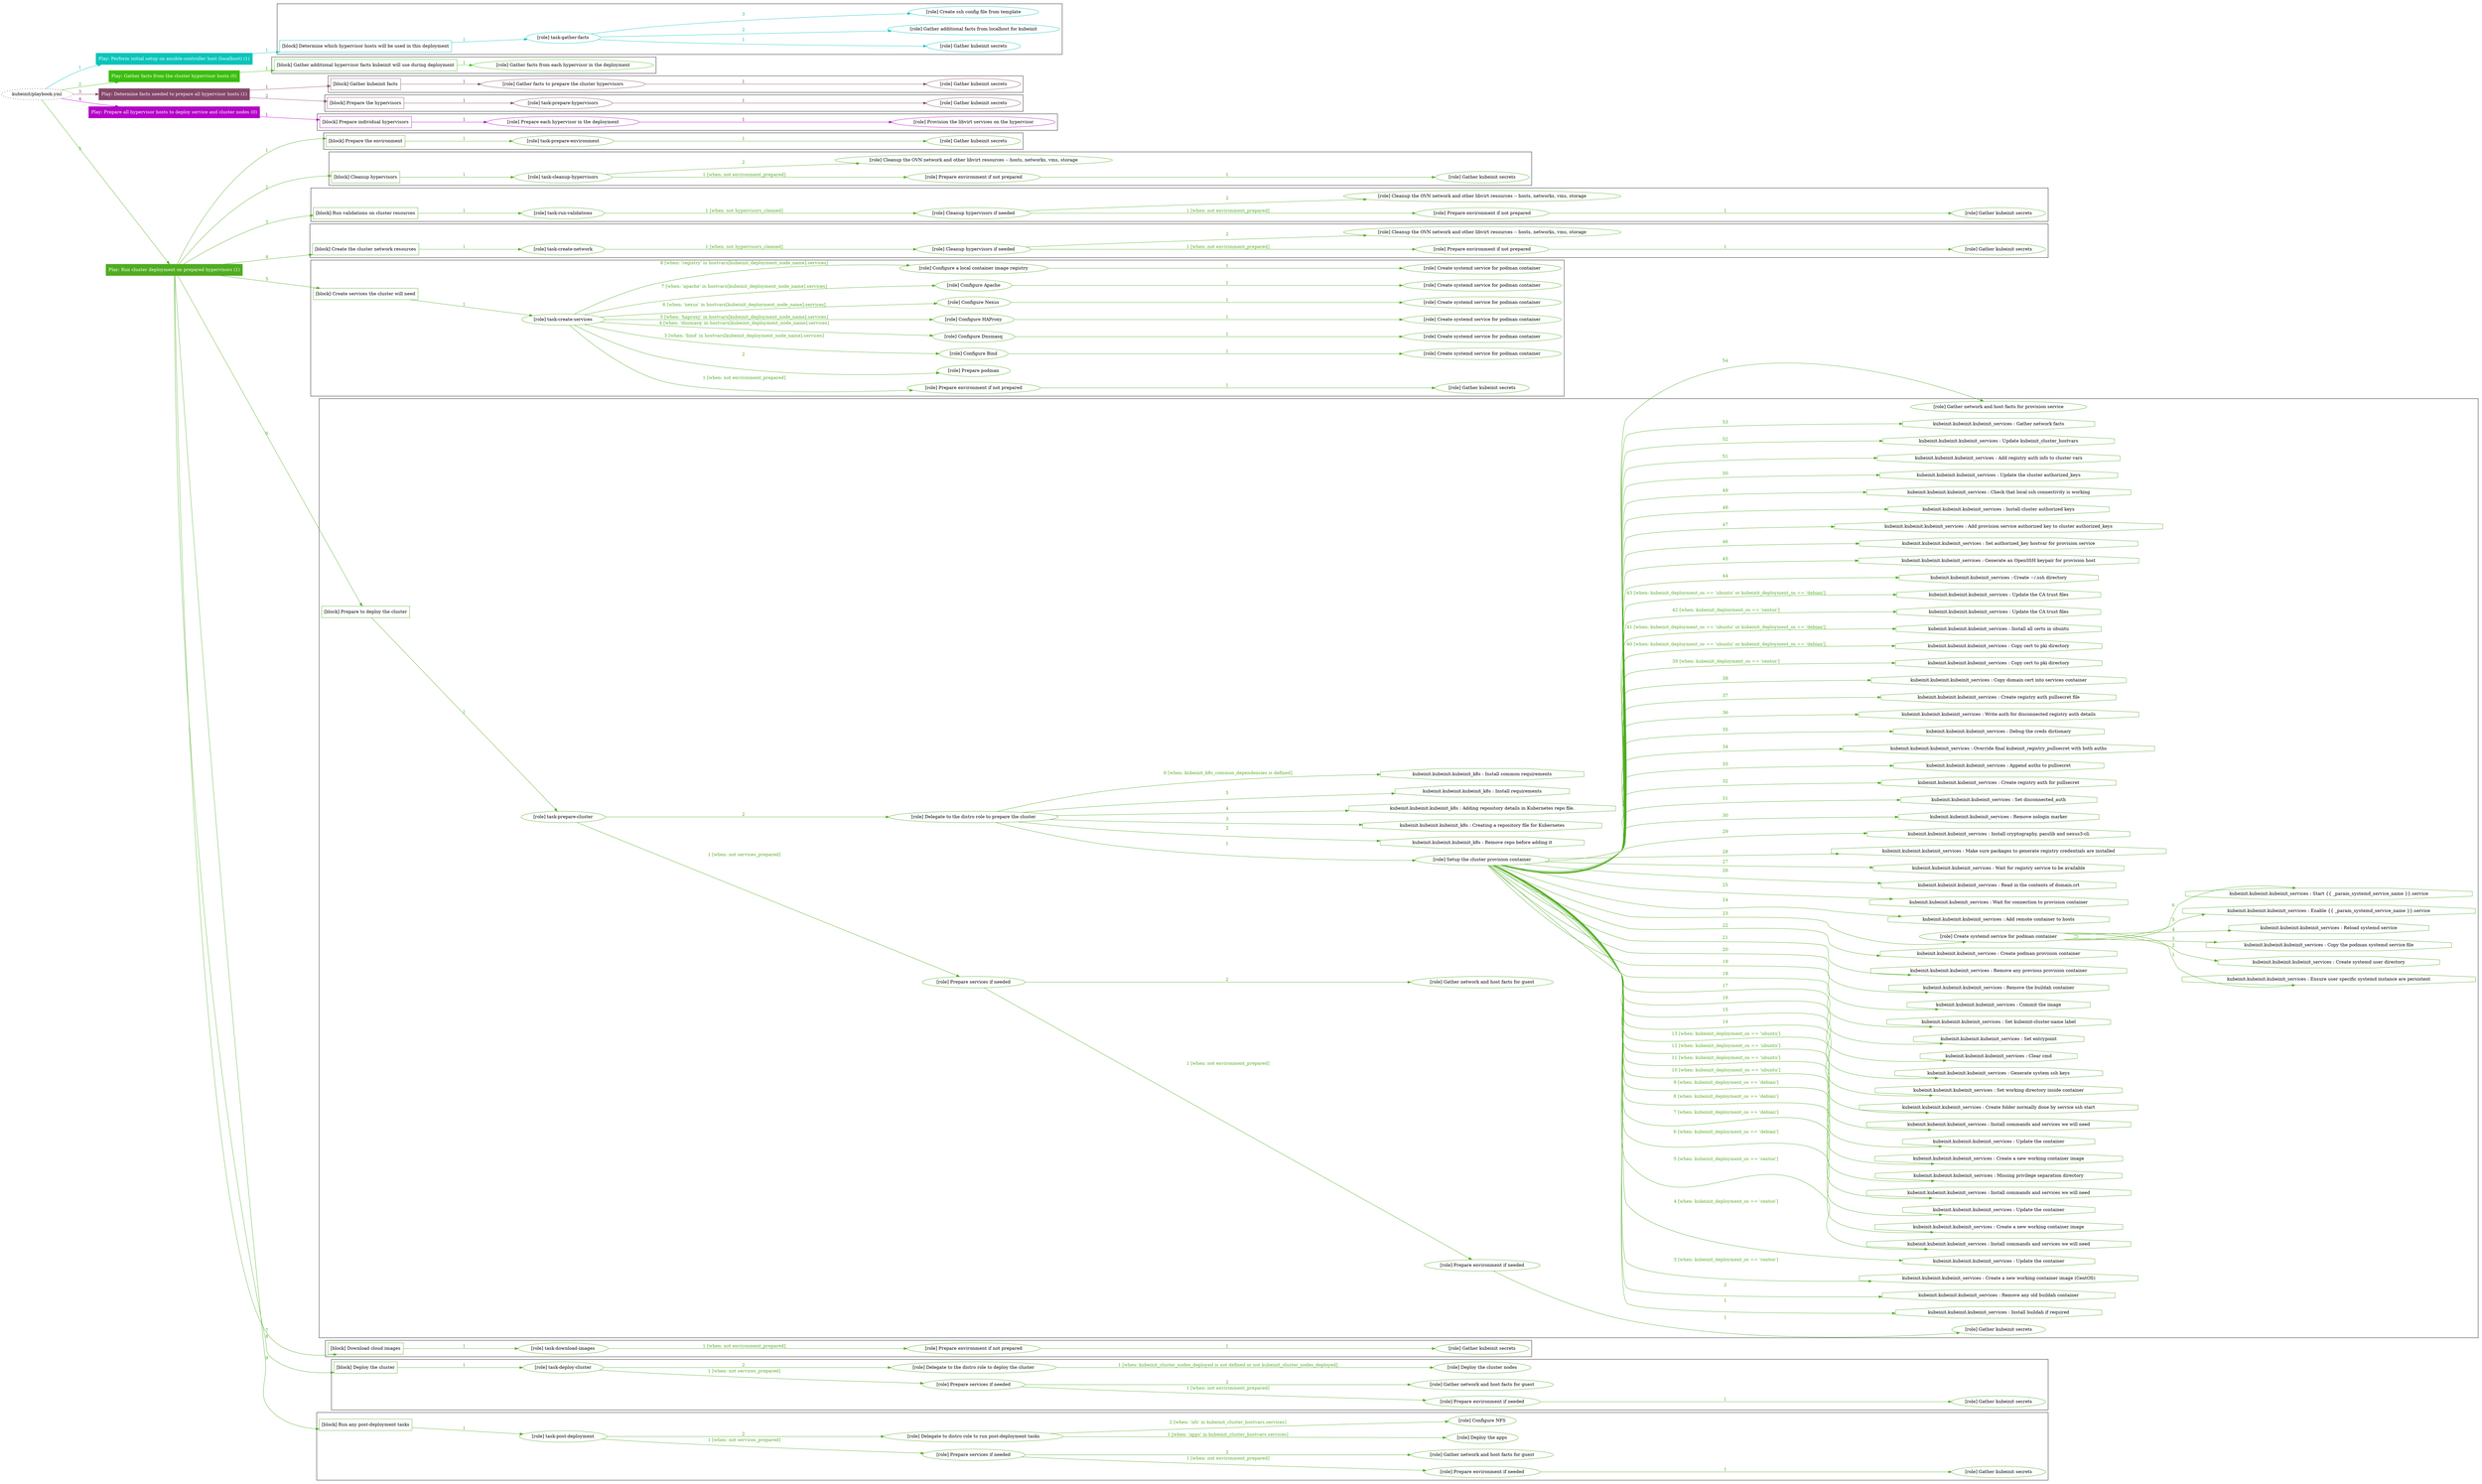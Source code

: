 digraph {
	graph [concentrate=true ordering=in rankdir=LR ratio=fill]
	edge [esep=5 sep=10]
	"kubeinit/playbook.yml" [URL="/home/runner/work/kubeinit/kubeinit/kubeinit/playbook.yml" id=playbook_0da90018 style=dotted]
	"kubeinit/playbook.yml" -> play_255f6b2b [label="1 " color="#08c4bb" fontcolor="#08c4bb" id=edge_2128ac41 labeltooltip="1 " tooltip="1 "]
	subgraph "Play: Perform initial setup on ansible-controller host (localhost) (1)" {
		play_255f6b2b [label="Play: Perform initial setup on ansible-controller host (localhost) (1)" URL="/home/runner/work/kubeinit/kubeinit/kubeinit/playbook.yml" color="#08c4bb" fontcolor="#ffffff" id=play_255f6b2b shape=box style=filled tooltip=localhost]
		play_255f6b2b -> block_5772e97e [label=1 color="#08c4bb" fontcolor="#08c4bb" id=edge_fdbda89a labeltooltip=1 tooltip=1]
		subgraph cluster_block_5772e97e {
			block_5772e97e [label="[block] Determine which hypervisor hosts will be used in this deployment" URL="/home/runner/work/kubeinit/kubeinit/kubeinit/playbook.yml" color="#08c4bb" id=block_5772e97e labeltooltip="Determine which hypervisor hosts will be used in this deployment" shape=box tooltip="Determine which hypervisor hosts will be used in this deployment"]
			block_5772e97e -> role_7aa66563 [label="1 " color="#08c4bb" fontcolor="#08c4bb" id=edge_89c8e460 labeltooltip="1 " tooltip="1 "]
			subgraph "task-gather-facts" {
				role_7aa66563 [label="[role] task-gather-facts" URL="/home/runner/work/kubeinit/kubeinit/kubeinit/playbook.yml" color="#08c4bb" id=role_7aa66563 tooltip="task-gather-facts"]
				role_7aa66563 -> role_336fa598 [label="1 " color="#08c4bb" fontcolor="#08c4bb" id=edge_105291f4 labeltooltip="1 " tooltip="1 "]
				subgraph "Gather kubeinit secrets" {
					role_336fa598 [label="[role] Gather kubeinit secrets" URL="/home/runner/.ansible/collections/ansible_collections/kubeinit/kubeinit/roles/kubeinit_prepare/tasks/build_hypervisors_group.yml" color="#08c4bb" id=role_336fa598 tooltip="Gather kubeinit secrets"]
				}
				role_7aa66563 -> role_f4f4effa [label="2 " color="#08c4bb" fontcolor="#08c4bb" id=edge_8be97bc5 labeltooltip="2 " tooltip="2 "]
				subgraph "Gather additional facts from localhost for kubeinit" {
					role_f4f4effa [label="[role] Gather additional facts from localhost for kubeinit" URL="/home/runner/.ansible/collections/ansible_collections/kubeinit/kubeinit/roles/kubeinit_prepare/tasks/build_hypervisors_group.yml" color="#08c4bb" id=role_f4f4effa tooltip="Gather additional facts from localhost for kubeinit"]
				}
				role_7aa66563 -> role_b72fbea4 [label="3 " color="#08c4bb" fontcolor="#08c4bb" id=edge_aaee3601 labeltooltip="3 " tooltip="3 "]
				subgraph "Create ssh config file from template" {
					role_b72fbea4 [label="[role] Create ssh config file from template" URL="/home/runner/.ansible/collections/ansible_collections/kubeinit/kubeinit/roles/kubeinit_prepare/tasks/build_hypervisors_group.yml" color="#08c4bb" id=role_b72fbea4 tooltip="Create ssh config file from template"]
				}
			}
		}
	}
	"kubeinit/playbook.yml" -> play_b11fa981 [label="2 " color="#3abe0e" fontcolor="#3abe0e" id=edge_61c16e1e labeltooltip="2 " tooltip="2 "]
	subgraph "Play: Gather facts from the cluster hypervisor hosts (0)" {
		play_b11fa981 [label="Play: Gather facts from the cluster hypervisor hosts (0)" URL="/home/runner/work/kubeinit/kubeinit/kubeinit/playbook.yml" color="#3abe0e" fontcolor="#ffffff" id=play_b11fa981 shape=box style=filled tooltip="Play: Gather facts from the cluster hypervisor hosts (0)"]
		play_b11fa981 -> block_8116b525 [label=1 color="#3abe0e" fontcolor="#3abe0e" id=edge_8f6b53ad labeltooltip=1 tooltip=1]
		subgraph cluster_block_8116b525 {
			block_8116b525 [label="[block] Gather additional hypervisor facts kubeinit will use during deployment" URL="/home/runner/work/kubeinit/kubeinit/kubeinit/playbook.yml" color="#3abe0e" id=block_8116b525 labeltooltip="Gather additional hypervisor facts kubeinit will use during deployment" shape=box tooltip="Gather additional hypervisor facts kubeinit will use during deployment"]
			block_8116b525 -> role_53c35595 [label="1 " color="#3abe0e" fontcolor="#3abe0e" id=edge_cddfd7a7 labeltooltip="1 " tooltip="1 "]
			subgraph "Gather facts from each hypervisor in the deployment" {
				role_53c35595 [label="[role] Gather facts from each hypervisor in the deployment" URL="/home/runner/work/kubeinit/kubeinit/kubeinit/playbook.yml" color="#3abe0e" id=role_53c35595 tooltip="Gather facts from each hypervisor in the deployment"]
			}
		}
	}
	"kubeinit/playbook.yml" -> play_c8e0bea1 [label="3 " color="#85476b" fontcolor="#85476b" id=edge_1c18159f labeltooltip="3 " tooltip="3 "]
	subgraph "Play: Determine facts needed to prepare all hypervisor hosts (1)" {
		play_c8e0bea1 [label="Play: Determine facts needed to prepare all hypervisor hosts (1)" URL="/home/runner/work/kubeinit/kubeinit/kubeinit/playbook.yml" color="#85476b" fontcolor="#ffffff" id=play_c8e0bea1 shape=box style=filled tooltip=localhost]
		play_c8e0bea1 -> block_04a7c647 [label=1 color="#85476b" fontcolor="#85476b" id=edge_36738f69 labeltooltip=1 tooltip=1]
		subgraph cluster_block_04a7c647 {
			block_04a7c647 [label="[block] Gather kubeinit facts" URL="/home/runner/work/kubeinit/kubeinit/kubeinit/playbook.yml" color="#85476b" id=block_04a7c647 labeltooltip="Gather kubeinit facts" shape=box tooltip="Gather kubeinit facts"]
			block_04a7c647 -> role_3f69cc42 [label="1 " color="#85476b" fontcolor="#85476b" id=edge_dedd9808 labeltooltip="1 " tooltip="1 "]
			subgraph "Gather facts to prepare the cluster hypervisors" {
				role_3f69cc42 [label="[role] Gather facts to prepare the cluster hypervisors" URL="/home/runner/work/kubeinit/kubeinit/kubeinit/playbook.yml" color="#85476b" id=role_3f69cc42 tooltip="Gather facts to prepare the cluster hypervisors"]
				role_3f69cc42 -> role_39ebe39c [label="1 " color="#85476b" fontcolor="#85476b" id=edge_bb9e0f8d labeltooltip="1 " tooltip="1 "]
				subgraph "Gather kubeinit secrets" {
					role_39ebe39c [label="[role] Gather kubeinit secrets" URL="/home/runner/.ansible/collections/ansible_collections/kubeinit/kubeinit/roles/kubeinit_prepare/tasks/gather_kubeinit_facts.yml" color="#85476b" id=role_39ebe39c tooltip="Gather kubeinit secrets"]
				}
			}
		}
		play_c8e0bea1 -> block_35d952d7 [label=2 color="#85476b" fontcolor="#85476b" id=edge_96edf005 labeltooltip=2 tooltip=2]
		subgraph cluster_block_35d952d7 {
			block_35d952d7 [label="[block] Prepare the hypervisors" URL="/home/runner/work/kubeinit/kubeinit/kubeinit/playbook.yml" color="#85476b" id=block_35d952d7 labeltooltip="Prepare the hypervisors" shape=box tooltip="Prepare the hypervisors"]
			block_35d952d7 -> role_978f7830 [label="1 " color="#85476b" fontcolor="#85476b" id=edge_baf524d4 labeltooltip="1 " tooltip="1 "]
			subgraph "task-prepare-hypervisors" {
				role_978f7830 [label="[role] task-prepare-hypervisors" URL="/home/runner/work/kubeinit/kubeinit/kubeinit/playbook.yml" color="#85476b" id=role_978f7830 tooltip="task-prepare-hypervisors"]
				role_978f7830 -> role_630f8d91 [label="1 " color="#85476b" fontcolor="#85476b" id=edge_4273c657 labeltooltip="1 " tooltip="1 "]
				subgraph "Gather kubeinit secrets" {
					role_630f8d91 [label="[role] Gather kubeinit secrets" URL="/home/runner/.ansible/collections/ansible_collections/kubeinit/kubeinit/roles/kubeinit_prepare/tasks/gather_kubeinit_facts.yml" color="#85476b" id=role_630f8d91 tooltip="Gather kubeinit secrets"]
				}
			}
		}
	}
	"kubeinit/playbook.yml" -> play_23ee5a23 [label="4 " color="#b405c7" fontcolor="#b405c7" id=edge_99f61174 labeltooltip="4 " tooltip="4 "]
	subgraph "Play: Prepare all hypervisor hosts to deploy service and cluster nodes (0)" {
		play_23ee5a23 [label="Play: Prepare all hypervisor hosts to deploy service and cluster nodes (0)" URL="/home/runner/work/kubeinit/kubeinit/kubeinit/playbook.yml" color="#b405c7" fontcolor="#ffffff" id=play_23ee5a23 shape=box style=filled tooltip="Play: Prepare all hypervisor hosts to deploy service and cluster nodes (0)"]
		play_23ee5a23 -> block_1c5089fa [label=1 color="#b405c7" fontcolor="#b405c7" id=edge_5d59eee5 labeltooltip=1 tooltip=1]
		subgraph cluster_block_1c5089fa {
			block_1c5089fa [label="[block] Prepare individual hypervisors" URL="/home/runner/work/kubeinit/kubeinit/kubeinit/playbook.yml" color="#b405c7" id=block_1c5089fa labeltooltip="Prepare individual hypervisors" shape=box tooltip="Prepare individual hypervisors"]
			block_1c5089fa -> role_6fa1cfc7 [label="1 " color="#b405c7" fontcolor="#b405c7" id=edge_ce4ab01b labeltooltip="1 " tooltip="1 "]
			subgraph "Prepare each hypervisor in the deployment" {
				role_6fa1cfc7 [label="[role] Prepare each hypervisor in the deployment" URL="/home/runner/work/kubeinit/kubeinit/kubeinit/playbook.yml" color="#b405c7" id=role_6fa1cfc7 tooltip="Prepare each hypervisor in the deployment"]
				role_6fa1cfc7 -> role_f1128603 [label="1 " color="#b405c7" fontcolor="#b405c7" id=edge_39b4eaec labeltooltip="1 " tooltip="1 "]
				subgraph "Provision the libvirt services on the hypervisor" {
					role_f1128603 [label="[role] Provision the libvirt services on the hypervisor" URL="/home/runner/.ansible/collections/ansible_collections/kubeinit/kubeinit/roles/kubeinit_prepare/tasks/prepare_hypervisor.yml" color="#b405c7" id=role_f1128603 tooltip="Provision the libvirt services on the hypervisor"]
				}
			}
		}
	}
	"kubeinit/playbook.yml" -> play_3a270442 [label="5 " color="#4fac20" fontcolor="#4fac20" id=edge_bbea4a09 labeltooltip="5 " tooltip="5 "]
	subgraph "Play: Run cluster deployment on prepared hypervisors (1)" {
		play_3a270442 [label="Play: Run cluster deployment on prepared hypervisors (1)" URL="/home/runner/work/kubeinit/kubeinit/kubeinit/playbook.yml" color="#4fac20" fontcolor="#ffffff" id=play_3a270442 shape=box style=filled tooltip=localhost]
		play_3a270442 -> block_bf030c7a [label=1 color="#4fac20" fontcolor="#4fac20" id=edge_c4aa1a1c labeltooltip=1 tooltip=1]
		subgraph cluster_block_bf030c7a {
			block_bf030c7a [label="[block] Prepare the environment" URL="/home/runner/work/kubeinit/kubeinit/kubeinit/playbook.yml" color="#4fac20" id=block_bf030c7a labeltooltip="Prepare the environment" shape=box tooltip="Prepare the environment"]
			block_bf030c7a -> role_f39a153f [label="1 " color="#4fac20" fontcolor="#4fac20" id=edge_3df54dff labeltooltip="1 " tooltip="1 "]
			subgraph "task-prepare-environment" {
				role_f39a153f [label="[role] task-prepare-environment" URL="/home/runner/work/kubeinit/kubeinit/kubeinit/playbook.yml" color="#4fac20" id=role_f39a153f tooltip="task-prepare-environment"]
				role_f39a153f -> role_cbfaf27e [label="1 " color="#4fac20" fontcolor="#4fac20" id=edge_d34aa68b labeltooltip="1 " tooltip="1 "]
				subgraph "Gather kubeinit secrets" {
					role_cbfaf27e [label="[role] Gather kubeinit secrets" URL="/home/runner/.ansible/collections/ansible_collections/kubeinit/kubeinit/roles/kubeinit_prepare/tasks/gather_kubeinit_facts.yml" color="#4fac20" id=role_cbfaf27e tooltip="Gather kubeinit secrets"]
				}
			}
		}
		play_3a270442 -> block_e59c8fac [label=2 color="#4fac20" fontcolor="#4fac20" id=edge_e88fdfa9 labeltooltip=2 tooltip=2]
		subgraph cluster_block_e59c8fac {
			block_e59c8fac [label="[block] Cleanup hypervisors" URL="/home/runner/work/kubeinit/kubeinit/kubeinit/playbook.yml" color="#4fac20" id=block_e59c8fac labeltooltip="Cleanup hypervisors" shape=box tooltip="Cleanup hypervisors"]
			block_e59c8fac -> role_8be1eb74 [label="1 " color="#4fac20" fontcolor="#4fac20" id=edge_aea3258e labeltooltip="1 " tooltip="1 "]
			subgraph "task-cleanup-hypervisors" {
				role_8be1eb74 [label="[role] task-cleanup-hypervisors" URL="/home/runner/work/kubeinit/kubeinit/kubeinit/playbook.yml" color="#4fac20" id=role_8be1eb74 tooltip="task-cleanup-hypervisors"]
				role_8be1eb74 -> role_8d847ce0 [label="1 [when: not environment_prepared]" color="#4fac20" fontcolor="#4fac20" id=edge_62c42d8a labeltooltip="1 [when: not environment_prepared]" tooltip="1 [when: not environment_prepared]"]
				subgraph "Prepare environment if not prepared" {
					role_8d847ce0 [label="[role] Prepare environment if not prepared" URL="/home/runner/.ansible/collections/ansible_collections/kubeinit/kubeinit/roles/kubeinit_prepare/tasks/cleanup_hypervisors.yml" color="#4fac20" id=role_8d847ce0 tooltip="Prepare environment if not prepared"]
					role_8d847ce0 -> role_72c50015 [label="1 " color="#4fac20" fontcolor="#4fac20" id=edge_79cf338d labeltooltip="1 " tooltip="1 "]
					subgraph "Gather kubeinit secrets" {
						role_72c50015 [label="[role] Gather kubeinit secrets" URL="/home/runner/.ansible/collections/ansible_collections/kubeinit/kubeinit/roles/kubeinit_prepare/tasks/gather_kubeinit_facts.yml" color="#4fac20" id=role_72c50015 tooltip="Gather kubeinit secrets"]
					}
				}
				role_8be1eb74 -> role_b5c76c04 [label="2 " color="#4fac20" fontcolor="#4fac20" id=edge_5b3314ec labeltooltip="2 " tooltip="2 "]
				subgraph "Cleanup the OVN network and other libvirt resources -- hosts, networks, vms, storage" {
					role_b5c76c04 [label="[role] Cleanup the OVN network and other libvirt resources -- hosts, networks, vms, storage" URL="/home/runner/.ansible/collections/ansible_collections/kubeinit/kubeinit/roles/kubeinit_prepare/tasks/cleanup_hypervisors.yml" color="#4fac20" id=role_b5c76c04 tooltip="Cleanup the OVN network and other libvirt resources -- hosts, networks, vms, storage"]
				}
			}
		}
		play_3a270442 -> block_7d42390e [label=3 color="#4fac20" fontcolor="#4fac20" id=edge_60ac35d0 labeltooltip=3 tooltip=3]
		subgraph cluster_block_7d42390e {
			block_7d42390e [label="[block] Run validations on cluster resources" URL="/home/runner/work/kubeinit/kubeinit/kubeinit/playbook.yml" color="#4fac20" id=block_7d42390e labeltooltip="Run validations on cluster resources" shape=box tooltip="Run validations on cluster resources"]
			block_7d42390e -> role_de9039b3 [label="1 " color="#4fac20" fontcolor="#4fac20" id=edge_a3e0f9a5 labeltooltip="1 " tooltip="1 "]
			subgraph "task-run-validations" {
				role_de9039b3 [label="[role] task-run-validations" URL="/home/runner/work/kubeinit/kubeinit/kubeinit/playbook.yml" color="#4fac20" id=role_de9039b3 tooltip="task-run-validations"]
				role_de9039b3 -> role_fa0588f3 [label="1 [when: not hypervisors_cleaned]" color="#4fac20" fontcolor="#4fac20" id=edge_6a8c58b6 labeltooltip="1 [when: not hypervisors_cleaned]" tooltip="1 [when: not hypervisors_cleaned]"]
				subgraph "Cleanup hypervisors if needed" {
					role_fa0588f3 [label="[role] Cleanup hypervisors if needed" URL="/home/runner/.ansible/collections/ansible_collections/kubeinit/kubeinit/roles/kubeinit_validations/tasks/main.yml" color="#4fac20" id=role_fa0588f3 tooltip="Cleanup hypervisors if needed"]
					role_fa0588f3 -> role_80d83c90 [label="1 [when: not environment_prepared]" color="#4fac20" fontcolor="#4fac20" id=edge_64a16499 labeltooltip="1 [when: not environment_prepared]" tooltip="1 [when: not environment_prepared]"]
					subgraph "Prepare environment if not prepared" {
						role_80d83c90 [label="[role] Prepare environment if not prepared" URL="/home/runner/.ansible/collections/ansible_collections/kubeinit/kubeinit/roles/kubeinit_prepare/tasks/cleanup_hypervisors.yml" color="#4fac20" id=role_80d83c90 tooltip="Prepare environment if not prepared"]
						role_80d83c90 -> role_42ef63bd [label="1 " color="#4fac20" fontcolor="#4fac20" id=edge_856111b8 labeltooltip="1 " tooltip="1 "]
						subgraph "Gather kubeinit secrets" {
							role_42ef63bd [label="[role] Gather kubeinit secrets" URL="/home/runner/.ansible/collections/ansible_collections/kubeinit/kubeinit/roles/kubeinit_prepare/tasks/gather_kubeinit_facts.yml" color="#4fac20" id=role_42ef63bd tooltip="Gather kubeinit secrets"]
						}
					}
					role_fa0588f3 -> role_e7fe1515 [label="2 " color="#4fac20" fontcolor="#4fac20" id=edge_300422eb labeltooltip="2 " tooltip="2 "]
					subgraph "Cleanup the OVN network and other libvirt resources -- hosts, networks, vms, storage" {
						role_e7fe1515 [label="[role] Cleanup the OVN network and other libvirt resources -- hosts, networks, vms, storage" URL="/home/runner/.ansible/collections/ansible_collections/kubeinit/kubeinit/roles/kubeinit_prepare/tasks/cleanup_hypervisors.yml" color="#4fac20" id=role_e7fe1515 tooltip="Cleanup the OVN network and other libvirt resources -- hosts, networks, vms, storage"]
					}
				}
			}
		}
		play_3a270442 -> block_17ec6873 [label=4 color="#4fac20" fontcolor="#4fac20" id=edge_ceb0ffdc labeltooltip=4 tooltip=4]
		subgraph cluster_block_17ec6873 {
			block_17ec6873 [label="[block] Create the cluster network resources" URL="/home/runner/work/kubeinit/kubeinit/kubeinit/playbook.yml" color="#4fac20" id=block_17ec6873 labeltooltip="Create the cluster network resources" shape=box tooltip="Create the cluster network resources"]
			block_17ec6873 -> role_c4ec548e [label="1 " color="#4fac20" fontcolor="#4fac20" id=edge_331536e5 labeltooltip="1 " tooltip="1 "]
			subgraph "task-create-network" {
				role_c4ec548e [label="[role] task-create-network" URL="/home/runner/work/kubeinit/kubeinit/kubeinit/playbook.yml" color="#4fac20" id=role_c4ec548e tooltip="task-create-network"]
				role_c4ec548e -> role_d89a8815 [label="1 [when: not hypervisors_cleaned]" color="#4fac20" fontcolor="#4fac20" id=edge_abf962ae labeltooltip="1 [when: not hypervisors_cleaned]" tooltip="1 [when: not hypervisors_cleaned]"]
				subgraph "Cleanup hypervisors if needed" {
					role_d89a8815 [label="[role] Cleanup hypervisors if needed" URL="/home/runner/.ansible/collections/ansible_collections/kubeinit/kubeinit/roles/kubeinit_libvirt/tasks/create_network.yml" color="#4fac20" id=role_d89a8815 tooltip="Cleanup hypervisors if needed"]
					role_d89a8815 -> role_a75933a2 [label="1 [when: not environment_prepared]" color="#4fac20" fontcolor="#4fac20" id=edge_a8560f37 labeltooltip="1 [when: not environment_prepared]" tooltip="1 [when: not environment_prepared]"]
					subgraph "Prepare environment if not prepared" {
						role_a75933a2 [label="[role] Prepare environment if not prepared" URL="/home/runner/.ansible/collections/ansible_collections/kubeinit/kubeinit/roles/kubeinit_prepare/tasks/cleanup_hypervisors.yml" color="#4fac20" id=role_a75933a2 tooltip="Prepare environment if not prepared"]
						role_a75933a2 -> role_39165725 [label="1 " color="#4fac20" fontcolor="#4fac20" id=edge_d1f73272 labeltooltip="1 " tooltip="1 "]
						subgraph "Gather kubeinit secrets" {
							role_39165725 [label="[role] Gather kubeinit secrets" URL="/home/runner/.ansible/collections/ansible_collections/kubeinit/kubeinit/roles/kubeinit_prepare/tasks/gather_kubeinit_facts.yml" color="#4fac20" id=role_39165725 tooltip="Gather kubeinit secrets"]
						}
					}
					role_d89a8815 -> role_1155b10d [label="2 " color="#4fac20" fontcolor="#4fac20" id=edge_c349a072 labeltooltip="2 " tooltip="2 "]
					subgraph "Cleanup the OVN network and other libvirt resources -- hosts, networks, vms, storage" {
						role_1155b10d [label="[role] Cleanup the OVN network and other libvirt resources -- hosts, networks, vms, storage" URL="/home/runner/.ansible/collections/ansible_collections/kubeinit/kubeinit/roles/kubeinit_prepare/tasks/cleanup_hypervisors.yml" color="#4fac20" id=role_1155b10d tooltip="Cleanup the OVN network and other libvirt resources -- hosts, networks, vms, storage"]
					}
				}
			}
		}
		play_3a270442 -> block_783f4c8c [label=5 color="#4fac20" fontcolor="#4fac20" id=edge_3d1e8c18 labeltooltip=5 tooltip=5]
		subgraph cluster_block_783f4c8c {
			block_783f4c8c [label="[block] Create services the cluster will need" URL="/home/runner/work/kubeinit/kubeinit/kubeinit/playbook.yml" color="#4fac20" id=block_783f4c8c labeltooltip="Create services the cluster will need" shape=box tooltip="Create services the cluster will need"]
			block_783f4c8c -> role_807d8db8 [label="1 " color="#4fac20" fontcolor="#4fac20" id=edge_71a076ca labeltooltip="1 " tooltip="1 "]
			subgraph "task-create-services" {
				role_807d8db8 [label="[role] task-create-services" URL="/home/runner/work/kubeinit/kubeinit/kubeinit/playbook.yml" color="#4fac20" id=role_807d8db8 tooltip="task-create-services"]
				role_807d8db8 -> role_3537b705 [label="1 [when: not environment_prepared]" color="#4fac20" fontcolor="#4fac20" id=edge_a27d528c labeltooltip="1 [when: not environment_prepared]" tooltip="1 [when: not environment_prepared]"]
				subgraph "Prepare environment if not prepared" {
					role_3537b705 [label="[role] Prepare environment if not prepared" URL="/home/runner/.ansible/collections/ansible_collections/kubeinit/kubeinit/roles/kubeinit_services/tasks/main.yml" color="#4fac20" id=role_3537b705 tooltip="Prepare environment if not prepared"]
					role_3537b705 -> role_662cbc72 [label="1 " color="#4fac20" fontcolor="#4fac20" id=edge_6b6a6e80 labeltooltip="1 " tooltip="1 "]
					subgraph "Gather kubeinit secrets" {
						role_662cbc72 [label="[role] Gather kubeinit secrets" URL="/home/runner/.ansible/collections/ansible_collections/kubeinit/kubeinit/roles/kubeinit_prepare/tasks/gather_kubeinit_facts.yml" color="#4fac20" id=role_662cbc72 tooltip="Gather kubeinit secrets"]
					}
				}
				role_807d8db8 -> role_626dcfcf [label="2 " color="#4fac20" fontcolor="#4fac20" id=edge_e4993405 labeltooltip="2 " tooltip="2 "]
				subgraph "Prepare podman" {
					role_626dcfcf [label="[role] Prepare podman" URL="/home/runner/.ansible/collections/ansible_collections/kubeinit/kubeinit/roles/kubeinit_services/tasks/00_create_service_pod.yml" color="#4fac20" id=role_626dcfcf tooltip="Prepare podman"]
				}
				role_807d8db8 -> role_25efd710 [label="3 [when: 'bind' in hostvars[kubeinit_deployment_node_name].services]" color="#4fac20" fontcolor="#4fac20" id=edge_4718ce5d labeltooltip="3 [when: 'bind' in hostvars[kubeinit_deployment_node_name].services]" tooltip="3 [when: 'bind' in hostvars[kubeinit_deployment_node_name].services]"]
				subgraph "Configure Bind" {
					role_25efd710 [label="[role] Configure Bind" URL="/home/runner/.ansible/collections/ansible_collections/kubeinit/kubeinit/roles/kubeinit_services/tasks/start_services_containers.yml" color="#4fac20" id=role_25efd710 tooltip="Configure Bind"]
					role_25efd710 -> role_5b1c7d3b [label="1 " color="#4fac20" fontcolor="#4fac20" id=edge_d80530fa labeltooltip="1 " tooltip="1 "]
					subgraph "Create systemd service for podman container" {
						role_5b1c7d3b [label="[role] Create systemd service for podman container" URL="/home/runner/.ansible/collections/ansible_collections/kubeinit/kubeinit/roles/kubeinit_bind/tasks/main.yml" color="#4fac20" id=role_5b1c7d3b tooltip="Create systemd service for podman container"]
					}
				}
				role_807d8db8 -> role_888270c6 [label="4 [when: 'dnsmasq' in hostvars[kubeinit_deployment_node_name].services]" color="#4fac20" fontcolor="#4fac20" id=edge_4645398e labeltooltip="4 [when: 'dnsmasq' in hostvars[kubeinit_deployment_node_name].services]" tooltip="4 [when: 'dnsmasq' in hostvars[kubeinit_deployment_node_name].services]"]
				subgraph "Configure Dnsmasq" {
					role_888270c6 [label="[role] Configure Dnsmasq" URL="/home/runner/.ansible/collections/ansible_collections/kubeinit/kubeinit/roles/kubeinit_services/tasks/start_services_containers.yml" color="#4fac20" id=role_888270c6 tooltip="Configure Dnsmasq"]
					role_888270c6 -> role_6db53431 [label="1 " color="#4fac20" fontcolor="#4fac20" id=edge_3c5887de labeltooltip="1 " tooltip="1 "]
					subgraph "Create systemd service for podman container" {
						role_6db53431 [label="[role] Create systemd service for podman container" URL="/home/runner/.ansible/collections/ansible_collections/kubeinit/kubeinit/roles/kubeinit_dnsmasq/tasks/main.yml" color="#4fac20" id=role_6db53431 tooltip="Create systemd service for podman container"]
					}
				}
				role_807d8db8 -> role_a95bed53 [label="5 [when: 'haproxy' in hostvars[kubeinit_deployment_node_name].services]" color="#4fac20" fontcolor="#4fac20" id=edge_a711b9de labeltooltip="5 [when: 'haproxy' in hostvars[kubeinit_deployment_node_name].services]" tooltip="5 [when: 'haproxy' in hostvars[kubeinit_deployment_node_name].services]"]
				subgraph "Configure HAProxy" {
					role_a95bed53 [label="[role] Configure HAProxy" URL="/home/runner/.ansible/collections/ansible_collections/kubeinit/kubeinit/roles/kubeinit_services/tasks/start_services_containers.yml" color="#4fac20" id=role_a95bed53 tooltip="Configure HAProxy"]
					role_a95bed53 -> role_cbb9af23 [label="1 " color="#4fac20" fontcolor="#4fac20" id=edge_9b9d70aa labeltooltip="1 " tooltip="1 "]
					subgraph "Create systemd service for podman container" {
						role_cbb9af23 [label="[role] Create systemd service for podman container" URL="/home/runner/.ansible/collections/ansible_collections/kubeinit/kubeinit/roles/kubeinit_haproxy/tasks/main.yml" color="#4fac20" id=role_cbb9af23 tooltip="Create systemd service for podman container"]
					}
				}
				role_807d8db8 -> role_088ba1c9 [label="6 [when: 'nexus' in hostvars[kubeinit_deployment_node_name].services]" color="#4fac20" fontcolor="#4fac20" id=edge_850fb6a5 labeltooltip="6 [when: 'nexus' in hostvars[kubeinit_deployment_node_name].services]" tooltip="6 [when: 'nexus' in hostvars[kubeinit_deployment_node_name].services]"]
				subgraph "Configure Nexus" {
					role_088ba1c9 [label="[role] Configure Nexus" URL="/home/runner/.ansible/collections/ansible_collections/kubeinit/kubeinit/roles/kubeinit_services/tasks/start_services_containers.yml" color="#4fac20" id=role_088ba1c9 tooltip="Configure Nexus"]
					role_088ba1c9 -> role_8d6b09a3 [label="1 " color="#4fac20" fontcolor="#4fac20" id=edge_3c8c57e1 labeltooltip="1 " tooltip="1 "]
					subgraph "Create systemd service for podman container" {
						role_8d6b09a3 [label="[role] Create systemd service for podman container" URL="/home/runner/.ansible/collections/ansible_collections/kubeinit/kubeinit/roles/kubeinit_nexus/tasks/main.yml" color="#4fac20" id=role_8d6b09a3 tooltip="Create systemd service for podman container"]
					}
				}
				role_807d8db8 -> role_ec74a9db [label="7 [when: 'apache' in hostvars[kubeinit_deployment_node_name].services]" color="#4fac20" fontcolor="#4fac20" id=edge_27caf421 labeltooltip="7 [when: 'apache' in hostvars[kubeinit_deployment_node_name].services]" tooltip="7 [when: 'apache' in hostvars[kubeinit_deployment_node_name].services]"]
				subgraph "Configure Apache" {
					role_ec74a9db [label="[role] Configure Apache" URL="/home/runner/.ansible/collections/ansible_collections/kubeinit/kubeinit/roles/kubeinit_services/tasks/start_services_containers.yml" color="#4fac20" id=role_ec74a9db tooltip="Configure Apache"]
					role_ec74a9db -> role_a57841c2 [label="1 " color="#4fac20" fontcolor="#4fac20" id=edge_e6c68c82 labeltooltip="1 " tooltip="1 "]
					subgraph "Create systemd service for podman container" {
						role_a57841c2 [label="[role] Create systemd service for podman container" URL="/home/runner/.ansible/collections/ansible_collections/kubeinit/kubeinit/roles/kubeinit_apache/tasks/main.yml" color="#4fac20" id=role_a57841c2 tooltip="Create systemd service for podman container"]
					}
				}
				role_807d8db8 -> role_a99f117c [label="8 [when: 'registry' in hostvars[kubeinit_deployment_node_name].services]" color="#4fac20" fontcolor="#4fac20" id=edge_27361c46 labeltooltip="8 [when: 'registry' in hostvars[kubeinit_deployment_node_name].services]" tooltip="8 [when: 'registry' in hostvars[kubeinit_deployment_node_name].services]"]
				subgraph "Configure a local container image registry" {
					role_a99f117c [label="[role] Configure a local container image registry" URL="/home/runner/.ansible/collections/ansible_collections/kubeinit/kubeinit/roles/kubeinit_services/tasks/start_services_containers.yml" color="#4fac20" id=role_a99f117c tooltip="Configure a local container image registry"]
					role_a99f117c -> role_55164b6f [label="1 " color="#4fac20" fontcolor="#4fac20" id=edge_7b9cacad labeltooltip="1 " tooltip="1 "]
					subgraph "Create systemd service for podman container" {
						role_55164b6f [label="[role] Create systemd service for podman container" URL="/home/runner/.ansible/collections/ansible_collections/kubeinit/kubeinit/roles/kubeinit_registry/tasks/main.yml" color="#4fac20" id=role_55164b6f tooltip="Create systemd service for podman container"]
					}
				}
			}
		}
		play_3a270442 -> block_ccb9215d [label=6 color="#4fac20" fontcolor="#4fac20" id=edge_fe0e37f6 labeltooltip=6 tooltip=6]
		subgraph cluster_block_ccb9215d {
			block_ccb9215d [label="[block] Prepare to deploy the cluster" URL="/home/runner/work/kubeinit/kubeinit/kubeinit/playbook.yml" color="#4fac20" id=block_ccb9215d labeltooltip="Prepare to deploy the cluster" shape=box tooltip="Prepare to deploy the cluster"]
			block_ccb9215d -> role_5b30464c [label="1 " color="#4fac20" fontcolor="#4fac20" id=edge_e5e3d089 labeltooltip="1 " tooltip="1 "]
			subgraph "task-prepare-cluster" {
				role_5b30464c [label="[role] task-prepare-cluster" URL="/home/runner/work/kubeinit/kubeinit/kubeinit/playbook.yml" color="#4fac20" id=role_5b30464c tooltip="task-prepare-cluster"]
				role_5b30464c -> role_646ca9c2 [label="1 [when: not services_prepared]" color="#4fac20" fontcolor="#4fac20" id=edge_a0ac025b labeltooltip="1 [when: not services_prepared]" tooltip="1 [when: not services_prepared]"]
				subgraph "Prepare services if needed" {
					role_646ca9c2 [label="[role] Prepare services if needed" URL="/home/runner/.ansible/collections/ansible_collections/kubeinit/kubeinit/roles/kubeinit_prepare/tasks/prepare_cluster.yml" color="#4fac20" id=role_646ca9c2 tooltip="Prepare services if needed"]
					role_646ca9c2 -> role_39cb35ac [label="1 [when: not environment_prepared]" color="#4fac20" fontcolor="#4fac20" id=edge_9c41be60 labeltooltip="1 [when: not environment_prepared]" tooltip="1 [when: not environment_prepared]"]
					subgraph "Prepare environment if needed" {
						role_39cb35ac [label="[role] Prepare environment if needed" URL="/home/runner/.ansible/collections/ansible_collections/kubeinit/kubeinit/roles/kubeinit_services/tasks/prepare_services.yml" color="#4fac20" id=role_39cb35ac tooltip="Prepare environment if needed"]
						role_39cb35ac -> role_830c93a1 [label="1 " color="#4fac20" fontcolor="#4fac20" id=edge_ffcc28f6 labeltooltip="1 " tooltip="1 "]
						subgraph "Gather kubeinit secrets" {
							role_830c93a1 [label="[role] Gather kubeinit secrets" URL="/home/runner/.ansible/collections/ansible_collections/kubeinit/kubeinit/roles/kubeinit_prepare/tasks/gather_kubeinit_facts.yml" color="#4fac20" id=role_830c93a1 tooltip="Gather kubeinit secrets"]
						}
					}
					role_646ca9c2 -> role_a284bab4 [label="2 " color="#4fac20" fontcolor="#4fac20" id=edge_46bf7db2 labeltooltip="2 " tooltip="2 "]
					subgraph "Gather network and host facts for guest" {
						role_a284bab4 [label="[role] Gather network and host facts for guest" URL="/home/runner/.ansible/collections/ansible_collections/kubeinit/kubeinit/roles/kubeinit_services/tasks/prepare_services.yml" color="#4fac20" id=role_a284bab4 tooltip="Gather network and host facts for guest"]
					}
				}
				role_5b30464c -> role_d95f56b4 [label="2 " color="#4fac20" fontcolor="#4fac20" id=edge_add809e0 labeltooltip="2 " tooltip="2 "]
				subgraph "Delegate to the distro role to prepare the cluster" {
					role_d95f56b4 [label="[role] Delegate to the distro role to prepare the cluster" URL="/home/runner/.ansible/collections/ansible_collections/kubeinit/kubeinit/roles/kubeinit_prepare/tasks/prepare_cluster.yml" color="#4fac20" id=role_d95f56b4 tooltip="Delegate to the distro role to prepare the cluster"]
					role_d95f56b4 -> role_b4bb5dc0 [label="1 " color="#4fac20" fontcolor="#4fac20" id=edge_fe8ea384 labeltooltip="1 " tooltip="1 "]
					subgraph "Setup the cluster provision container" {
						role_b4bb5dc0 [label="[role] Setup the cluster provision container" URL="/home/runner/.ansible/collections/ansible_collections/kubeinit/kubeinit/roles/kubeinit_k8s/tasks/prepare_cluster.yml" color="#4fac20" id=role_b4bb5dc0 tooltip="Setup the cluster provision container"]
						task_dee1e3a8 [label="kubeinit.kubeinit.kubeinit_services : Install buildah if required" URL="/home/runner/.ansible/collections/ansible_collections/kubeinit/kubeinit/roles/kubeinit_services/tasks/create_provision_container.yml" color="#4fac20" id=task_dee1e3a8 shape=octagon tooltip="kubeinit.kubeinit.kubeinit_services : Install buildah if required"]
						role_b4bb5dc0 -> task_dee1e3a8 [label="1 " color="#4fac20" fontcolor="#4fac20" id=edge_0c9e242a labeltooltip="1 " tooltip="1 "]
						task_76e9f6c6 [label="kubeinit.kubeinit.kubeinit_services : Remove any old buildah container" URL="/home/runner/.ansible/collections/ansible_collections/kubeinit/kubeinit/roles/kubeinit_services/tasks/create_provision_container.yml" color="#4fac20" id=task_76e9f6c6 shape=octagon tooltip="kubeinit.kubeinit.kubeinit_services : Remove any old buildah container"]
						role_b4bb5dc0 -> task_76e9f6c6 [label="2 " color="#4fac20" fontcolor="#4fac20" id=edge_146ff443 labeltooltip="2 " tooltip="2 "]
						task_c142c078 [label="kubeinit.kubeinit.kubeinit_services : Create a new working container image (CentOS)" URL="/home/runner/.ansible/collections/ansible_collections/kubeinit/kubeinit/roles/kubeinit_services/tasks/create_provision_container.yml" color="#4fac20" id=task_c142c078 shape=octagon tooltip="kubeinit.kubeinit.kubeinit_services : Create a new working container image (CentOS)"]
						role_b4bb5dc0 -> task_c142c078 [label="3 [when: kubeinit_deployment_os == 'centos']" color="#4fac20" fontcolor="#4fac20" id=edge_d02fe21e labeltooltip="3 [when: kubeinit_deployment_os == 'centos']" tooltip="3 [when: kubeinit_deployment_os == 'centos']"]
						task_7a168284 [label="kubeinit.kubeinit.kubeinit_services : Update the container" URL="/home/runner/.ansible/collections/ansible_collections/kubeinit/kubeinit/roles/kubeinit_services/tasks/create_provision_container.yml" color="#4fac20" id=task_7a168284 shape=octagon tooltip="kubeinit.kubeinit.kubeinit_services : Update the container"]
						role_b4bb5dc0 -> task_7a168284 [label="4 [when: kubeinit_deployment_os == 'centos']" color="#4fac20" fontcolor="#4fac20" id=edge_6286e9a4 labeltooltip="4 [when: kubeinit_deployment_os == 'centos']" tooltip="4 [when: kubeinit_deployment_os == 'centos']"]
						task_292ebaa5 [label="kubeinit.kubeinit.kubeinit_services : Install commands and services we will need" URL="/home/runner/.ansible/collections/ansible_collections/kubeinit/kubeinit/roles/kubeinit_services/tasks/create_provision_container.yml" color="#4fac20" id=task_292ebaa5 shape=octagon tooltip="kubeinit.kubeinit.kubeinit_services : Install commands and services we will need"]
						role_b4bb5dc0 -> task_292ebaa5 [label="5 [when: kubeinit_deployment_os == 'centos']" color="#4fac20" fontcolor="#4fac20" id=edge_392f1514 labeltooltip="5 [when: kubeinit_deployment_os == 'centos']" tooltip="5 [when: kubeinit_deployment_os == 'centos']"]
						task_981a97c9 [label="kubeinit.kubeinit.kubeinit_services : Create a new working container image" URL="/home/runner/.ansible/collections/ansible_collections/kubeinit/kubeinit/roles/kubeinit_services/tasks/create_provision_container.yml" color="#4fac20" id=task_981a97c9 shape=octagon tooltip="kubeinit.kubeinit.kubeinit_services : Create a new working container image"]
						role_b4bb5dc0 -> task_981a97c9 [label="6 [when: kubeinit_deployment_os == 'debian']" color="#4fac20" fontcolor="#4fac20" id=edge_3a7a9b08 labeltooltip="6 [when: kubeinit_deployment_os == 'debian']" tooltip="6 [when: kubeinit_deployment_os == 'debian']"]
						task_c4233d47 [label="kubeinit.kubeinit.kubeinit_services : Update the container" URL="/home/runner/.ansible/collections/ansible_collections/kubeinit/kubeinit/roles/kubeinit_services/tasks/create_provision_container.yml" color="#4fac20" id=task_c4233d47 shape=octagon tooltip="kubeinit.kubeinit.kubeinit_services : Update the container"]
						role_b4bb5dc0 -> task_c4233d47 [label="7 [when: kubeinit_deployment_os == 'debian']" color="#4fac20" fontcolor="#4fac20" id=edge_e77c79bd labeltooltip="7 [when: kubeinit_deployment_os == 'debian']" tooltip="7 [when: kubeinit_deployment_os == 'debian']"]
						task_d5852f72 [label="kubeinit.kubeinit.kubeinit_services : Install commands and services we will need" URL="/home/runner/.ansible/collections/ansible_collections/kubeinit/kubeinit/roles/kubeinit_services/tasks/create_provision_container.yml" color="#4fac20" id=task_d5852f72 shape=octagon tooltip="kubeinit.kubeinit.kubeinit_services : Install commands and services we will need"]
						role_b4bb5dc0 -> task_d5852f72 [label="8 [when: kubeinit_deployment_os == 'debian']" color="#4fac20" fontcolor="#4fac20" id=edge_3e571b81 labeltooltip="8 [when: kubeinit_deployment_os == 'debian']" tooltip="8 [when: kubeinit_deployment_os == 'debian']"]
						task_34008b98 [label="kubeinit.kubeinit.kubeinit_services : Missing privilege separation directory" URL="/home/runner/.ansible/collections/ansible_collections/kubeinit/kubeinit/roles/kubeinit_services/tasks/create_provision_container.yml" color="#4fac20" id=task_34008b98 shape=octagon tooltip="kubeinit.kubeinit.kubeinit_services : Missing privilege separation directory"]
						role_b4bb5dc0 -> task_34008b98 [label="9 [when: kubeinit_deployment_os == 'debian']" color="#4fac20" fontcolor="#4fac20" id=edge_86cc4798 labeltooltip="9 [when: kubeinit_deployment_os == 'debian']" tooltip="9 [when: kubeinit_deployment_os == 'debian']"]
						task_d789a13d [label="kubeinit.kubeinit.kubeinit_services : Create a new working container image" URL="/home/runner/.ansible/collections/ansible_collections/kubeinit/kubeinit/roles/kubeinit_services/tasks/create_provision_container.yml" color="#4fac20" id=task_d789a13d shape=octagon tooltip="kubeinit.kubeinit.kubeinit_services : Create a new working container image"]
						role_b4bb5dc0 -> task_d789a13d [label="10 [when: kubeinit_deployment_os == 'ubuntu']" color="#4fac20" fontcolor="#4fac20" id=edge_a41f932a labeltooltip="10 [when: kubeinit_deployment_os == 'ubuntu']" tooltip="10 [when: kubeinit_deployment_os == 'ubuntu']"]
						task_5f0ffd0c [label="kubeinit.kubeinit.kubeinit_services : Update the container" URL="/home/runner/.ansible/collections/ansible_collections/kubeinit/kubeinit/roles/kubeinit_services/tasks/create_provision_container.yml" color="#4fac20" id=task_5f0ffd0c shape=octagon tooltip="kubeinit.kubeinit.kubeinit_services : Update the container"]
						role_b4bb5dc0 -> task_5f0ffd0c [label="11 [when: kubeinit_deployment_os == 'ubuntu']" color="#4fac20" fontcolor="#4fac20" id=edge_ce43ba9c labeltooltip="11 [when: kubeinit_deployment_os == 'ubuntu']" tooltip="11 [when: kubeinit_deployment_os == 'ubuntu']"]
						task_7cd8cf69 [label="kubeinit.kubeinit.kubeinit_services : Install commands and services we will need" URL="/home/runner/.ansible/collections/ansible_collections/kubeinit/kubeinit/roles/kubeinit_services/tasks/create_provision_container.yml" color="#4fac20" id=task_7cd8cf69 shape=octagon tooltip="kubeinit.kubeinit.kubeinit_services : Install commands and services we will need"]
						role_b4bb5dc0 -> task_7cd8cf69 [label="12 [when: kubeinit_deployment_os == 'ubuntu']" color="#4fac20" fontcolor="#4fac20" id=edge_e2b226db labeltooltip="12 [when: kubeinit_deployment_os == 'ubuntu']" tooltip="12 [when: kubeinit_deployment_os == 'ubuntu']"]
						task_e4e59ca4 [label="kubeinit.kubeinit.kubeinit_services : Create folder normally done by service ssh start" URL="/home/runner/.ansible/collections/ansible_collections/kubeinit/kubeinit/roles/kubeinit_services/tasks/create_provision_container.yml" color="#4fac20" id=task_e4e59ca4 shape=octagon tooltip="kubeinit.kubeinit.kubeinit_services : Create folder normally done by service ssh start"]
						role_b4bb5dc0 -> task_e4e59ca4 [label="13 [when: kubeinit_deployment_os == 'ubuntu']" color="#4fac20" fontcolor="#4fac20" id=edge_af6c60c7 labeltooltip="13 [when: kubeinit_deployment_os == 'ubuntu']" tooltip="13 [when: kubeinit_deployment_os == 'ubuntu']"]
						task_ede3c094 [label="kubeinit.kubeinit.kubeinit_services : Set working directory inside container" URL="/home/runner/.ansible/collections/ansible_collections/kubeinit/kubeinit/roles/kubeinit_services/tasks/create_provision_container.yml" color="#4fac20" id=task_ede3c094 shape=octagon tooltip="kubeinit.kubeinit.kubeinit_services : Set working directory inside container"]
						role_b4bb5dc0 -> task_ede3c094 [label="14 " color="#4fac20" fontcolor="#4fac20" id=edge_ddaa701f labeltooltip="14 " tooltip="14 "]
						task_4dd969c9 [label="kubeinit.kubeinit.kubeinit_services : Generate system ssh keys" URL="/home/runner/.ansible/collections/ansible_collections/kubeinit/kubeinit/roles/kubeinit_services/tasks/create_provision_container.yml" color="#4fac20" id=task_4dd969c9 shape=octagon tooltip="kubeinit.kubeinit.kubeinit_services : Generate system ssh keys"]
						role_b4bb5dc0 -> task_4dd969c9 [label="15 " color="#4fac20" fontcolor="#4fac20" id=edge_b0c8bf27 labeltooltip="15 " tooltip="15 "]
						task_1659ae7f [label="kubeinit.kubeinit.kubeinit_services : Clear cmd" URL="/home/runner/.ansible/collections/ansible_collections/kubeinit/kubeinit/roles/kubeinit_services/tasks/create_provision_container.yml" color="#4fac20" id=task_1659ae7f shape=octagon tooltip="kubeinit.kubeinit.kubeinit_services : Clear cmd"]
						role_b4bb5dc0 -> task_1659ae7f [label="16 " color="#4fac20" fontcolor="#4fac20" id=edge_1066a8ee labeltooltip="16 " tooltip="16 "]
						task_1ba1f3ce [label="kubeinit.kubeinit.kubeinit_services : Set entrypoint" URL="/home/runner/.ansible/collections/ansible_collections/kubeinit/kubeinit/roles/kubeinit_services/tasks/create_provision_container.yml" color="#4fac20" id=task_1ba1f3ce shape=octagon tooltip="kubeinit.kubeinit.kubeinit_services : Set entrypoint"]
						role_b4bb5dc0 -> task_1ba1f3ce [label="17 " color="#4fac20" fontcolor="#4fac20" id=edge_f8d18c8c labeltooltip="17 " tooltip="17 "]
						task_c52aa6c4 [label="kubeinit.kubeinit.kubeinit_services : Set kubeinit-cluster-name label" URL="/home/runner/.ansible/collections/ansible_collections/kubeinit/kubeinit/roles/kubeinit_services/tasks/create_provision_container.yml" color="#4fac20" id=task_c52aa6c4 shape=octagon tooltip="kubeinit.kubeinit.kubeinit_services : Set kubeinit-cluster-name label"]
						role_b4bb5dc0 -> task_c52aa6c4 [label="18 " color="#4fac20" fontcolor="#4fac20" id=edge_b2ddf530 labeltooltip="18 " tooltip="18 "]
						task_f0836e64 [label="kubeinit.kubeinit.kubeinit_services : Commit the image" URL="/home/runner/.ansible/collections/ansible_collections/kubeinit/kubeinit/roles/kubeinit_services/tasks/create_provision_container.yml" color="#4fac20" id=task_f0836e64 shape=octagon tooltip="kubeinit.kubeinit.kubeinit_services : Commit the image"]
						role_b4bb5dc0 -> task_f0836e64 [label="19 " color="#4fac20" fontcolor="#4fac20" id=edge_6b49ac81 labeltooltip="19 " tooltip="19 "]
						task_4e2ca127 [label="kubeinit.kubeinit.kubeinit_services : Remove the buildah container" URL="/home/runner/.ansible/collections/ansible_collections/kubeinit/kubeinit/roles/kubeinit_services/tasks/create_provision_container.yml" color="#4fac20" id=task_4e2ca127 shape=octagon tooltip="kubeinit.kubeinit.kubeinit_services : Remove the buildah container"]
						role_b4bb5dc0 -> task_4e2ca127 [label="20 " color="#4fac20" fontcolor="#4fac20" id=edge_453525d4 labeltooltip="20 " tooltip="20 "]
						task_1aee0733 [label="kubeinit.kubeinit.kubeinit_services : Remove any previous provision container" URL="/home/runner/.ansible/collections/ansible_collections/kubeinit/kubeinit/roles/kubeinit_services/tasks/create_provision_container.yml" color="#4fac20" id=task_1aee0733 shape=octagon tooltip="kubeinit.kubeinit.kubeinit_services : Remove any previous provision container"]
						role_b4bb5dc0 -> task_1aee0733 [label="21 " color="#4fac20" fontcolor="#4fac20" id=edge_882f6deb labeltooltip="21 " tooltip="21 "]
						task_11b59160 [label="kubeinit.kubeinit.kubeinit_services : Create podman provision container" URL="/home/runner/.ansible/collections/ansible_collections/kubeinit/kubeinit/roles/kubeinit_services/tasks/create_provision_container.yml" color="#4fac20" id=task_11b59160 shape=octagon tooltip="kubeinit.kubeinit.kubeinit_services : Create podman provision container"]
						role_b4bb5dc0 -> task_11b59160 [label="22 " color="#4fac20" fontcolor="#4fac20" id=edge_3d366c0e labeltooltip="22 " tooltip="22 "]
						role_b4bb5dc0 -> role_a820c68f [label="23 " color="#4fac20" fontcolor="#4fac20" id=edge_c7555aaf labeltooltip="23 " tooltip="23 "]
						subgraph "Create systemd service for podman container" {
							role_a820c68f [label="[role] Create systemd service for podman container" URL="/home/runner/.ansible/collections/ansible_collections/kubeinit/kubeinit/roles/kubeinit_services/tasks/create_provision_container.yml" color="#4fac20" id=role_a820c68f tooltip="Create systemd service for podman container"]
							task_a2454cf2 [label="kubeinit.kubeinit.kubeinit_services : Ensure user specific systemd instance are persistent" URL="/home/runner/.ansible/collections/ansible_collections/kubeinit/kubeinit/roles/kubeinit_services/tasks/create_managed_service.yml" color="#4fac20" id=task_a2454cf2 shape=octagon tooltip="kubeinit.kubeinit.kubeinit_services : Ensure user specific systemd instance are persistent"]
							role_a820c68f -> task_a2454cf2 [label="1 " color="#4fac20" fontcolor="#4fac20" id=edge_e23d074e labeltooltip="1 " tooltip="1 "]
							task_5e7f60da [label="kubeinit.kubeinit.kubeinit_services : Create systemd user directory" URL="/home/runner/.ansible/collections/ansible_collections/kubeinit/kubeinit/roles/kubeinit_services/tasks/create_managed_service.yml" color="#4fac20" id=task_5e7f60da shape=octagon tooltip="kubeinit.kubeinit.kubeinit_services : Create systemd user directory"]
							role_a820c68f -> task_5e7f60da [label="2 " color="#4fac20" fontcolor="#4fac20" id=edge_dbca8c98 labeltooltip="2 " tooltip="2 "]
							task_b221f95b [label="kubeinit.kubeinit.kubeinit_services : Copy the podman systemd service file" URL="/home/runner/.ansible/collections/ansible_collections/kubeinit/kubeinit/roles/kubeinit_services/tasks/create_managed_service.yml" color="#4fac20" id=task_b221f95b shape=octagon tooltip="kubeinit.kubeinit.kubeinit_services : Copy the podman systemd service file"]
							role_a820c68f -> task_b221f95b [label="3 " color="#4fac20" fontcolor="#4fac20" id=edge_a59e30de labeltooltip="3 " tooltip="3 "]
							task_ebaa8769 [label="kubeinit.kubeinit.kubeinit_services : Reload systemd service" URL="/home/runner/.ansible/collections/ansible_collections/kubeinit/kubeinit/roles/kubeinit_services/tasks/create_managed_service.yml" color="#4fac20" id=task_ebaa8769 shape=octagon tooltip="kubeinit.kubeinit.kubeinit_services : Reload systemd service"]
							role_a820c68f -> task_ebaa8769 [label="4 " color="#4fac20" fontcolor="#4fac20" id=edge_393ec7e0 labeltooltip="4 " tooltip="4 "]
							task_7d6550b7 [label="kubeinit.kubeinit.kubeinit_services : Enable {{ _param_systemd_service_name }}.service" URL="/home/runner/.ansible/collections/ansible_collections/kubeinit/kubeinit/roles/kubeinit_services/tasks/create_managed_service.yml" color="#4fac20" id=task_7d6550b7 shape=octagon tooltip="kubeinit.kubeinit.kubeinit_services : Enable {{ _param_systemd_service_name }}.service"]
							role_a820c68f -> task_7d6550b7 [label="5 " color="#4fac20" fontcolor="#4fac20" id=edge_e8fbb814 labeltooltip="5 " tooltip="5 "]
							task_82cfac19 [label="kubeinit.kubeinit.kubeinit_services : Start {{ _param_systemd_service_name }}.service" URL="/home/runner/.ansible/collections/ansible_collections/kubeinit/kubeinit/roles/kubeinit_services/tasks/create_managed_service.yml" color="#4fac20" id=task_82cfac19 shape=octagon tooltip="kubeinit.kubeinit.kubeinit_services : Start {{ _param_systemd_service_name }}.service"]
							role_a820c68f -> task_82cfac19 [label="6 " color="#4fac20" fontcolor="#4fac20" id=edge_fb6c42c2 labeltooltip="6 " tooltip="6 "]
						}
						task_9d593c42 [label="kubeinit.kubeinit.kubeinit_services : Add remote container to hosts" URL="/home/runner/.ansible/collections/ansible_collections/kubeinit/kubeinit/roles/kubeinit_services/tasks/create_provision_container.yml" color="#4fac20" id=task_9d593c42 shape=octagon tooltip="kubeinit.kubeinit.kubeinit_services : Add remote container to hosts"]
						role_b4bb5dc0 -> task_9d593c42 [label="24 " color="#4fac20" fontcolor="#4fac20" id=edge_17296c31 labeltooltip="24 " tooltip="24 "]
						task_a15ff316 [label="kubeinit.kubeinit.kubeinit_services : Wait for connection to provision container" URL="/home/runner/.ansible/collections/ansible_collections/kubeinit/kubeinit/roles/kubeinit_services/tasks/create_provision_container.yml" color="#4fac20" id=task_a15ff316 shape=octagon tooltip="kubeinit.kubeinit.kubeinit_services : Wait for connection to provision container"]
						role_b4bb5dc0 -> task_a15ff316 [label="25 " color="#4fac20" fontcolor="#4fac20" id=edge_6a25afcf labeltooltip="25 " tooltip="25 "]
						task_eb4c7ef3 [label="kubeinit.kubeinit.kubeinit_services : Read in the contents of domain.crt" URL="/home/runner/.ansible/collections/ansible_collections/kubeinit/kubeinit/roles/kubeinit_services/tasks/create_provision_container.yml" color="#4fac20" id=task_eb4c7ef3 shape=octagon tooltip="kubeinit.kubeinit.kubeinit_services : Read in the contents of domain.crt"]
						role_b4bb5dc0 -> task_eb4c7ef3 [label="26 " color="#4fac20" fontcolor="#4fac20" id=edge_bc2ab48d labeltooltip="26 " tooltip="26 "]
						task_51cfd7a8 [label="kubeinit.kubeinit.kubeinit_services : Wait for registry service to be available" URL="/home/runner/.ansible/collections/ansible_collections/kubeinit/kubeinit/roles/kubeinit_services/tasks/create_provision_container.yml" color="#4fac20" id=task_51cfd7a8 shape=octagon tooltip="kubeinit.kubeinit.kubeinit_services : Wait for registry service to be available"]
						role_b4bb5dc0 -> task_51cfd7a8 [label="27 " color="#4fac20" fontcolor="#4fac20" id=edge_8b2d1abb labeltooltip="27 " tooltip="27 "]
						task_7c41624c [label="kubeinit.kubeinit.kubeinit_services : Make sure packages to generate registry credentials are installed" URL="/home/runner/.ansible/collections/ansible_collections/kubeinit/kubeinit/roles/kubeinit_services/tasks/create_provision_container.yml" color="#4fac20" id=task_7c41624c shape=octagon tooltip="kubeinit.kubeinit.kubeinit_services : Make sure packages to generate registry credentials are installed"]
						role_b4bb5dc0 -> task_7c41624c [label="28 " color="#4fac20" fontcolor="#4fac20" id=edge_fa768ab3 labeltooltip="28 " tooltip="28 "]
						task_005a437b [label="kubeinit.kubeinit.kubeinit_services : Install cryptography, passlib and nexus3-cli" URL="/home/runner/.ansible/collections/ansible_collections/kubeinit/kubeinit/roles/kubeinit_services/tasks/create_provision_container.yml" color="#4fac20" id=task_005a437b shape=octagon tooltip="kubeinit.kubeinit.kubeinit_services : Install cryptography, passlib and nexus3-cli"]
						role_b4bb5dc0 -> task_005a437b [label="29 " color="#4fac20" fontcolor="#4fac20" id=edge_1e6f34a6 labeltooltip="29 " tooltip="29 "]
						task_e723c5e8 [label="kubeinit.kubeinit.kubeinit_services : Remove nologin marker" URL="/home/runner/.ansible/collections/ansible_collections/kubeinit/kubeinit/roles/kubeinit_services/tasks/create_provision_container.yml" color="#4fac20" id=task_e723c5e8 shape=octagon tooltip="kubeinit.kubeinit.kubeinit_services : Remove nologin marker"]
						role_b4bb5dc0 -> task_e723c5e8 [label="30 " color="#4fac20" fontcolor="#4fac20" id=edge_8de18c7a labeltooltip="30 " tooltip="30 "]
						task_3d94e2c5 [label="kubeinit.kubeinit.kubeinit_services : Set disconnected_auth" URL="/home/runner/.ansible/collections/ansible_collections/kubeinit/kubeinit/roles/kubeinit_services/tasks/create_provision_container.yml" color="#4fac20" id=task_3d94e2c5 shape=octagon tooltip="kubeinit.kubeinit.kubeinit_services : Set disconnected_auth"]
						role_b4bb5dc0 -> task_3d94e2c5 [label="31 " color="#4fac20" fontcolor="#4fac20" id=edge_b3833d94 labeltooltip="31 " tooltip="31 "]
						task_04c005fe [label="kubeinit.kubeinit.kubeinit_services : Create registry auth for pullsecret" URL="/home/runner/.ansible/collections/ansible_collections/kubeinit/kubeinit/roles/kubeinit_services/tasks/create_provision_container.yml" color="#4fac20" id=task_04c005fe shape=octagon tooltip="kubeinit.kubeinit.kubeinit_services : Create registry auth for pullsecret"]
						role_b4bb5dc0 -> task_04c005fe [label="32 " color="#4fac20" fontcolor="#4fac20" id=edge_7553300b labeltooltip="32 " tooltip="32 "]
						task_7a2cc907 [label="kubeinit.kubeinit.kubeinit_services : Append auths to pullsecret" URL="/home/runner/.ansible/collections/ansible_collections/kubeinit/kubeinit/roles/kubeinit_services/tasks/create_provision_container.yml" color="#4fac20" id=task_7a2cc907 shape=octagon tooltip="kubeinit.kubeinit.kubeinit_services : Append auths to pullsecret"]
						role_b4bb5dc0 -> task_7a2cc907 [label="33 " color="#4fac20" fontcolor="#4fac20" id=edge_b89782e6 labeltooltip="33 " tooltip="33 "]
						task_4c6b3344 [label="kubeinit.kubeinit.kubeinit_services : Override final kubeinit_registry_pullsecret with both auths" URL="/home/runner/.ansible/collections/ansible_collections/kubeinit/kubeinit/roles/kubeinit_services/tasks/create_provision_container.yml" color="#4fac20" id=task_4c6b3344 shape=octagon tooltip="kubeinit.kubeinit.kubeinit_services : Override final kubeinit_registry_pullsecret with both auths"]
						role_b4bb5dc0 -> task_4c6b3344 [label="34 " color="#4fac20" fontcolor="#4fac20" id=edge_deb4582c labeltooltip="34 " tooltip="34 "]
						task_1affbaa8 [label="kubeinit.kubeinit.kubeinit_services : Debug the creds dictionary" URL="/home/runner/.ansible/collections/ansible_collections/kubeinit/kubeinit/roles/kubeinit_services/tasks/create_provision_container.yml" color="#4fac20" id=task_1affbaa8 shape=octagon tooltip="kubeinit.kubeinit.kubeinit_services : Debug the creds dictionary"]
						role_b4bb5dc0 -> task_1affbaa8 [label="35 " color="#4fac20" fontcolor="#4fac20" id=edge_80d780e1 labeltooltip="35 " tooltip="35 "]
						task_6f582be4 [label="kubeinit.kubeinit.kubeinit_services : Write auth for disconnected registry auth details" URL="/home/runner/.ansible/collections/ansible_collections/kubeinit/kubeinit/roles/kubeinit_services/tasks/create_provision_container.yml" color="#4fac20" id=task_6f582be4 shape=octagon tooltip="kubeinit.kubeinit.kubeinit_services : Write auth for disconnected registry auth details"]
						role_b4bb5dc0 -> task_6f582be4 [label="36 " color="#4fac20" fontcolor="#4fac20" id=edge_f28cea8d labeltooltip="36 " tooltip="36 "]
						task_cfeee3e7 [label="kubeinit.kubeinit.kubeinit_services : Create registry auth pullsecret file" URL="/home/runner/.ansible/collections/ansible_collections/kubeinit/kubeinit/roles/kubeinit_services/tasks/create_provision_container.yml" color="#4fac20" id=task_cfeee3e7 shape=octagon tooltip="kubeinit.kubeinit.kubeinit_services : Create registry auth pullsecret file"]
						role_b4bb5dc0 -> task_cfeee3e7 [label="37 " color="#4fac20" fontcolor="#4fac20" id=edge_25d9379b labeltooltip="37 " tooltip="37 "]
						task_f7039010 [label="kubeinit.kubeinit.kubeinit_services : Copy domain cert into services container" URL="/home/runner/.ansible/collections/ansible_collections/kubeinit/kubeinit/roles/kubeinit_services/tasks/create_provision_container.yml" color="#4fac20" id=task_f7039010 shape=octagon tooltip="kubeinit.kubeinit.kubeinit_services : Copy domain cert into services container"]
						role_b4bb5dc0 -> task_f7039010 [label="38 " color="#4fac20" fontcolor="#4fac20" id=edge_d3d1a5ab labeltooltip="38 " tooltip="38 "]
						task_76f716a3 [label="kubeinit.kubeinit.kubeinit_services : Copy cert to pki directory" URL="/home/runner/.ansible/collections/ansible_collections/kubeinit/kubeinit/roles/kubeinit_services/tasks/create_provision_container.yml" color="#4fac20" id=task_76f716a3 shape=octagon tooltip="kubeinit.kubeinit.kubeinit_services : Copy cert to pki directory"]
						role_b4bb5dc0 -> task_76f716a3 [label="39 [when: kubeinit_deployment_os == 'centos']" color="#4fac20" fontcolor="#4fac20" id=edge_5371b27b labeltooltip="39 [when: kubeinit_deployment_os == 'centos']" tooltip="39 [when: kubeinit_deployment_os == 'centos']"]
						task_ae3cf511 [label="kubeinit.kubeinit.kubeinit_services : Copy cert to pki directory" URL="/home/runner/.ansible/collections/ansible_collections/kubeinit/kubeinit/roles/kubeinit_services/tasks/create_provision_container.yml" color="#4fac20" id=task_ae3cf511 shape=octagon tooltip="kubeinit.kubeinit.kubeinit_services : Copy cert to pki directory"]
						role_b4bb5dc0 -> task_ae3cf511 [label="40 [when: kubeinit_deployment_os == 'ubuntu' or kubeinit_deployment_os == 'debian']" color="#4fac20" fontcolor="#4fac20" id=edge_08c38ec0 labeltooltip="40 [when: kubeinit_deployment_os == 'ubuntu' or kubeinit_deployment_os == 'debian']" tooltip="40 [when: kubeinit_deployment_os == 'ubuntu' or kubeinit_deployment_os == 'debian']"]
						task_039f01d0 [label="kubeinit.kubeinit.kubeinit_services : Install all certs in ubuntu" URL="/home/runner/.ansible/collections/ansible_collections/kubeinit/kubeinit/roles/kubeinit_services/tasks/create_provision_container.yml" color="#4fac20" id=task_039f01d0 shape=octagon tooltip="kubeinit.kubeinit.kubeinit_services : Install all certs in ubuntu"]
						role_b4bb5dc0 -> task_039f01d0 [label="41 [when: kubeinit_deployment_os == 'ubuntu' or kubeinit_deployment_os == 'debian']" color="#4fac20" fontcolor="#4fac20" id=edge_fa483bd8 labeltooltip="41 [when: kubeinit_deployment_os == 'ubuntu' or kubeinit_deployment_os == 'debian']" tooltip="41 [when: kubeinit_deployment_os == 'ubuntu' or kubeinit_deployment_os == 'debian']"]
						task_ba761c92 [label="kubeinit.kubeinit.kubeinit_services : Update the CA trust files" URL="/home/runner/.ansible/collections/ansible_collections/kubeinit/kubeinit/roles/kubeinit_services/tasks/create_provision_container.yml" color="#4fac20" id=task_ba761c92 shape=octagon tooltip="kubeinit.kubeinit.kubeinit_services : Update the CA trust files"]
						role_b4bb5dc0 -> task_ba761c92 [label="42 [when: kubeinit_deployment_os == 'centos']" color="#4fac20" fontcolor="#4fac20" id=edge_6079a6a0 labeltooltip="42 [when: kubeinit_deployment_os == 'centos']" tooltip="42 [when: kubeinit_deployment_os == 'centos']"]
						task_0233a4ce [label="kubeinit.kubeinit.kubeinit_services : Update the CA trust files" URL="/home/runner/.ansible/collections/ansible_collections/kubeinit/kubeinit/roles/kubeinit_services/tasks/create_provision_container.yml" color="#4fac20" id=task_0233a4ce shape=octagon tooltip="kubeinit.kubeinit.kubeinit_services : Update the CA trust files"]
						role_b4bb5dc0 -> task_0233a4ce [label="43 [when: kubeinit_deployment_os == 'ubuntu' or kubeinit_deployment_os == 'debian']" color="#4fac20" fontcolor="#4fac20" id=edge_5f1197b2 labeltooltip="43 [when: kubeinit_deployment_os == 'ubuntu' or kubeinit_deployment_os == 'debian']" tooltip="43 [when: kubeinit_deployment_os == 'ubuntu' or kubeinit_deployment_os == 'debian']"]
						task_9badbd7e [label="kubeinit.kubeinit.kubeinit_services : Create ~/.ssh directory" URL="/home/runner/.ansible/collections/ansible_collections/kubeinit/kubeinit/roles/kubeinit_services/tasks/create_provision_container.yml" color="#4fac20" id=task_9badbd7e shape=octagon tooltip="kubeinit.kubeinit.kubeinit_services : Create ~/.ssh directory"]
						role_b4bb5dc0 -> task_9badbd7e [label="44 " color="#4fac20" fontcolor="#4fac20" id=edge_ffdf11db labeltooltip="44 " tooltip="44 "]
						task_13b842f9 [label="kubeinit.kubeinit.kubeinit_services : Generate an OpenSSH keypair for provision host" URL="/home/runner/.ansible/collections/ansible_collections/kubeinit/kubeinit/roles/kubeinit_services/tasks/create_provision_container.yml" color="#4fac20" id=task_13b842f9 shape=octagon tooltip="kubeinit.kubeinit.kubeinit_services : Generate an OpenSSH keypair for provision host"]
						role_b4bb5dc0 -> task_13b842f9 [label="45 " color="#4fac20" fontcolor="#4fac20" id=edge_b68bdf84 labeltooltip="45 " tooltip="45 "]
						task_da477abe [label="kubeinit.kubeinit.kubeinit_services : Set authorized_key hostvar for provision service" URL="/home/runner/.ansible/collections/ansible_collections/kubeinit/kubeinit/roles/kubeinit_services/tasks/create_provision_container.yml" color="#4fac20" id=task_da477abe shape=octagon tooltip="kubeinit.kubeinit.kubeinit_services : Set authorized_key hostvar for provision service"]
						role_b4bb5dc0 -> task_da477abe [label="46 " color="#4fac20" fontcolor="#4fac20" id=edge_bd4457a6 labeltooltip="46 " tooltip="46 "]
						task_6e099222 [label="kubeinit.kubeinit.kubeinit_services : Add provision service authorized key to cluster authorized_keys" URL="/home/runner/.ansible/collections/ansible_collections/kubeinit/kubeinit/roles/kubeinit_services/tasks/create_provision_container.yml" color="#4fac20" id=task_6e099222 shape=octagon tooltip="kubeinit.kubeinit.kubeinit_services : Add provision service authorized key to cluster authorized_keys"]
						role_b4bb5dc0 -> task_6e099222 [label="47 " color="#4fac20" fontcolor="#4fac20" id=edge_a59b67f2 labeltooltip="47 " tooltip="47 "]
						task_0c7503ae [label="kubeinit.kubeinit.kubeinit_services : Install cluster authorized keys" URL="/home/runner/.ansible/collections/ansible_collections/kubeinit/kubeinit/roles/kubeinit_services/tasks/create_provision_container.yml" color="#4fac20" id=task_0c7503ae shape=octagon tooltip="kubeinit.kubeinit.kubeinit_services : Install cluster authorized keys"]
						role_b4bb5dc0 -> task_0c7503ae [label="48 " color="#4fac20" fontcolor="#4fac20" id=edge_02922cc4 labeltooltip="48 " tooltip="48 "]
						task_ed9874b8 [label="kubeinit.kubeinit.kubeinit_services : Check that local ssh connectivity is working" URL="/home/runner/.ansible/collections/ansible_collections/kubeinit/kubeinit/roles/kubeinit_services/tasks/create_provision_container.yml" color="#4fac20" id=task_ed9874b8 shape=octagon tooltip="kubeinit.kubeinit.kubeinit_services : Check that local ssh connectivity is working"]
						role_b4bb5dc0 -> task_ed9874b8 [label="49 " color="#4fac20" fontcolor="#4fac20" id=edge_f494029b labeltooltip="49 " tooltip="49 "]
						task_3babb94b [label="kubeinit.kubeinit.kubeinit_services : Update the cluster authorized_keys" URL="/home/runner/.ansible/collections/ansible_collections/kubeinit/kubeinit/roles/kubeinit_services/tasks/create_provision_container.yml" color="#4fac20" id=task_3babb94b shape=octagon tooltip="kubeinit.kubeinit.kubeinit_services : Update the cluster authorized_keys"]
						role_b4bb5dc0 -> task_3babb94b [label="50 " color="#4fac20" fontcolor="#4fac20" id=edge_6c85fd21 labeltooltip="50 " tooltip="50 "]
						task_de953a58 [label="kubeinit.kubeinit.kubeinit_services : Add registry auth info to cluster vars" URL="/home/runner/.ansible/collections/ansible_collections/kubeinit/kubeinit/roles/kubeinit_services/tasks/create_provision_container.yml" color="#4fac20" id=task_de953a58 shape=octagon tooltip="kubeinit.kubeinit.kubeinit_services : Add registry auth info to cluster vars"]
						role_b4bb5dc0 -> task_de953a58 [label="51 " color="#4fac20" fontcolor="#4fac20" id=edge_91567131 labeltooltip="51 " tooltip="51 "]
						task_53df933b [label="kubeinit.kubeinit.kubeinit_services : Update kubeinit_cluster_hostvars" URL="/home/runner/.ansible/collections/ansible_collections/kubeinit/kubeinit/roles/kubeinit_services/tasks/create_provision_container.yml" color="#4fac20" id=task_53df933b shape=octagon tooltip="kubeinit.kubeinit.kubeinit_services : Update kubeinit_cluster_hostvars"]
						role_b4bb5dc0 -> task_53df933b [label="52 " color="#4fac20" fontcolor="#4fac20" id=edge_cabfb20b labeltooltip="52 " tooltip="52 "]
						task_1ce4c837 [label="kubeinit.kubeinit.kubeinit_services : Gather network facts" URL="/home/runner/.ansible/collections/ansible_collections/kubeinit/kubeinit/roles/kubeinit_services/tasks/create_provision_container.yml" color="#4fac20" id=task_1ce4c837 shape=octagon tooltip="kubeinit.kubeinit.kubeinit_services : Gather network facts"]
						role_b4bb5dc0 -> task_1ce4c837 [label="53 " color="#4fac20" fontcolor="#4fac20" id=edge_045cfe41 labeltooltip="53 " tooltip="53 "]
						role_b4bb5dc0 -> role_1c13102f [label="54 " color="#4fac20" fontcolor="#4fac20" id=edge_82866646 labeltooltip="54 " tooltip="54 "]
						subgraph "Gather network and host facts for provision service" {
							role_1c13102f [label="[role] Gather network and host facts for provision service" URL="/home/runner/.ansible/collections/ansible_collections/kubeinit/kubeinit/roles/kubeinit_services/tasks/create_provision_container.yml" color="#4fac20" id=role_1c13102f tooltip="Gather network and host facts for provision service"]
						}
					}
					task_497ff056 [label="kubeinit.kubeinit.kubeinit_k8s : Remove repo before adding it" URL="/home/runner/.ansible/collections/ansible_collections/kubeinit/kubeinit/roles/kubeinit_k8s/tasks/prepare_cluster.yml" color="#4fac20" id=task_497ff056 shape=octagon tooltip="kubeinit.kubeinit.kubeinit_k8s : Remove repo before adding it"]
					role_d95f56b4 -> task_497ff056 [label="2 " color="#4fac20" fontcolor="#4fac20" id=edge_8bf7d50f labeltooltip="2 " tooltip="2 "]
					task_a366d00e [label="kubeinit.kubeinit.kubeinit_k8s : Creating a repository file for Kubernetes" URL="/home/runner/.ansible/collections/ansible_collections/kubeinit/kubeinit/roles/kubeinit_k8s/tasks/prepare_cluster.yml" color="#4fac20" id=task_a366d00e shape=octagon tooltip="kubeinit.kubeinit.kubeinit_k8s : Creating a repository file for Kubernetes"]
					role_d95f56b4 -> task_a366d00e [label="3 " color="#4fac20" fontcolor="#4fac20" id=edge_8f1499c0 labeltooltip="3 " tooltip="3 "]
					task_6f72ee81 [label="kubeinit.kubeinit.kubeinit_k8s : Adding repository details in Kubernetes repo file." URL="/home/runner/.ansible/collections/ansible_collections/kubeinit/kubeinit/roles/kubeinit_k8s/tasks/prepare_cluster.yml" color="#4fac20" id=task_6f72ee81 shape=octagon tooltip="kubeinit.kubeinit.kubeinit_k8s : Adding repository details in Kubernetes repo file."]
					role_d95f56b4 -> task_6f72ee81 [label="4 " color="#4fac20" fontcolor="#4fac20" id=edge_7cd0873b labeltooltip="4 " tooltip="4 "]
					task_5efbe28a [label="kubeinit.kubeinit.kubeinit_k8s : Install requirements" URL="/home/runner/.ansible/collections/ansible_collections/kubeinit/kubeinit/roles/kubeinit_k8s/tasks/prepare_cluster.yml" color="#4fac20" id=task_5efbe28a shape=octagon tooltip="kubeinit.kubeinit.kubeinit_k8s : Install requirements"]
					role_d95f56b4 -> task_5efbe28a [label="5 " color="#4fac20" fontcolor="#4fac20" id=edge_cc0a2e10 labeltooltip="5 " tooltip="5 "]
					task_f1f8b19b [label="kubeinit.kubeinit.kubeinit_k8s : Install common requirements" URL="/home/runner/.ansible/collections/ansible_collections/kubeinit/kubeinit/roles/kubeinit_k8s/tasks/prepare_cluster.yml" color="#4fac20" id=task_f1f8b19b shape=octagon tooltip="kubeinit.kubeinit.kubeinit_k8s : Install common requirements"]
					role_d95f56b4 -> task_f1f8b19b [label="6 [when: kubeinit_k8s_common_dependencies is defined]" color="#4fac20" fontcolor="#4fac20" id=edge_08013edb labeltooltip="6 [when: kubeinit_k8s_common_dependencies is defined]" tooltip="6 [when: kubeinit_k8s_common_dependencies is defined]"]
				}
			}
		}
		play_3a270442 -> block_515c79fa [label=7 color="#4fac20" fontcolor="#4fac20" id=edge_bf51ece5 labeltooltip=7 tooltip=7]
		subgraph cluster_block_515c79fa {
			block_515c79fa [label="[block] Download cloud images" URL="/home/runner/work/kubeinit/kubeinit/kubeinit/playbook.yml" color="#4fac20" id=block_515c79fa labeltooltip="Download cloud images" shape=box tooltip="Download cloud images"]
			block_515c79fa -> role_031d59b7 [label="1 " color="#4fac20" fontcolor="#4fac20" id=edge_056eaef3 labeltooltip="1 " tooltip="1 "]
			subgraph "task-download-images" {
				role_031d59b7 [label="[role] task-download-images" URL="/home/runner/work/kubeinit/kubeinit/kubeinit/playbook.yml" color="#4fac20" id=role_031d59b7 tooltip="task-download-images"]
				role_031d59b7 -> role_cbc62d68 [label="1 [when: not environment_prepared]" color="#4fac20" fontcolor="#4fac20" id=edge_5936eb3b labeltooltip="1 [when: not environment_prepared]" tooltip="1 [when: not environment_prepared]"]
				subgraph "Prepare environment if not prepared" {
					role_cbc62d68 [label="[role] Prepare environment if not prepared" URL="/home/runner/.ansible/collections/ansible_collections/kubeinit/kubeinit/roles/kubeinit_libvirt/tasks/download_cloud_images.yml" color="#4fac20" id=role_cbc62d68 tooltip="Prepare environment if not prepared"]
					role_cbc62d68 -> role_f1a28935 [label="1 " color="#4fac20" fontcolor="#4fac20" id=edge_d7d539ce labeltooltip="1 " tooltip="1 "]
					subgraph "Gather kubeinit secrets" {
						role_f1a28935 [label="[role] Gather kubeinit secrets" URL="/home/runner/.ansible/collections/ansible_collections/kubeinit/kubeinit/roles/kubeinit_prepare/tasks/gather_kubeinit_facts.yml" color="#4fac20" id=role_f1a28935 tooltip="Gather kubeinit secrets"]
					}
				}
			}
		}
		play_3a270442 -> block_540e3c3d [label=8 color="#4fac20" fontcolor="#4fac20" id=edge_49f3f6c1 labeltooltip=8 tooltip=8]
		subgraph cluster_block_540e3c3d {
			block_540e3c3d [label="[block] Deploy the cluster" URL="/home/runner/work/kubeinit/kubeinit/kubeinit/playbook.yml" color="#4fac20" id=block_540e3c3d labeltooltip="Deploy the cluster" shape=box tooltip="Deploy the cluster"]
			block_540e3c3d -> role_df894b6e [label="1 " color="#4fac20" fontcolor="#4fac20" id=edge_6d55b6ab labeltooltip="1 " tooltip="1 "]
			subgraph "task-deploy-cluster" {
				role_df894b6e [label="[role] task-deploy-cluster" URL="/home/runner/work/kubeinit/kubeinit/kubeinit/playbook.yml" color="#4fac20" id=role_df894b6e tooltip="task-deploy-cluster"]
				role_df894b6e -> role_54e1c679 [label="1 [when: not services_prepared]" color="#4fac20" fontcolor="#4fac20" id=edge_9053bce1 labeltooltip="1 [when: not services_prepared]" tooltip="1 [when: not services_prepared]"]
				subgraph "Prepare services if needed" {
					role_54e1c679 [label="[role] Prepare services if needed" URL="/home/runner/.ansible/collections/ansible_collections/kubeinit/kubeinit/roles/kubeinit_prepare/tasks/deploy_cluster.yml" color="#4fac20" id=role_54e1c679 tooltip="Prepare services if needed"]
					role_54e1c679 -> role_7c264fde [label="1 [when: not environment_prepared]" color="#4fac20" fontcolor="#4fac20" id=edge_85badb06 labeltooltip="1 [when: not environment_prepared]" tooltip="1 [when: not environment_prepared]"]
					subgraph "Prepare environment if needed" {
						role_7c264fde [label="[role] Prepare environment if needed" URL="/home/runner/.ansible/collections/ansible_collections/kubeinit/kubeinit/roles/kubeinit_services/tasks/prepare_services.yml" color="#4fac20" id=role_7c264fde tooltip="Prepare environment if needed"]
						role_7c264fde -> role_3da00e35 [label="1 " color="#4fac20" fontcolor="#4fac20" id=edge_21d50b8c labeltooltip="1 " tooltip="1 "]
						subgraph "Gather kubeinit secrets" {
							role_3da00e35 [label="[role] Gather kubeinit secrets" URL="/home/runner/.ansible/collections/ansible_collections/kubeinit/kubeinit/roles/kubeinit_prepare/tasks/gather_kubeinit_facts.yml" color="#4fac20" id=role_3da00e35 tooltip="Gather kubeinit secrets"]
						}
					}
					role_54e1c679 -> role_523105f1 [label="2 " color="#4fac20" fontcolor="#4fac20" id=edge_8f2f26aa labeltooltip="2 " tooltip="2 "]
					subgraph "Gather network and host facts for guest" {
						role_523105f1 [label="[role] Gather network and host facts for guest" URL="/home/runner/.ansible/collections/ansible_collections/kubeinit/kubeinit/roles/kubeinit_services/tasks/prepare_services.yml" color="#4fac20" id=role_523105f1 tooltip="Gather network and host facts for guest"]
					}
				}
				role_df894b6e -> role_9ae10c0a [label="2 " color="#4fac20" fontcolor="#4fac20" id=edge_958217e8 labeltooltip="2 " tooltip="2 "]
				subgraph "Delegate to the distro role to deploy the cluster" {
					role_9ae10c0a [label="[role] Delegate to the distro role to deploy the cluster" URL="/home/runner/.ansible/collections/ansible_collections/kubeinit/kubeinit/roles/kubeinit_prepare/tasks/deploy_cluster.yml" color="#4fac20" id=role_9ae10c0a tooltip="Delegate to the distro role to deploy the cluster"]
					role_9ae10c0a -> role_a36608cb [label="1 [when: kubeinit_cluster_nodes_deployed is not defined or not kubeinit_cluster_nodes_deployed]" color="#4fac20" fontcolor="#4fac20" id=edge_0fd92c24 labeltooltip="1 [when: kubeinit_cluster_nodes_deployed is not defined or not kubeinit_cluster_nodes_deployed]" tooltip="1 [when: kubeinit_cluster_nodes_deployed is not defined or not kubeinit_cluster_nodes_deployed]"]
					subgraph "Deploy the cluster nodes" {
						role_a36608cb [label="[role] Deploy the cluster nodes" URL="/home/runner/.ansible/collections/ansible_collections/kubeinit/kubeinit/roles/kubeinit_k8s/tasks/main.yml" color="#4fac20" id=role_a36608cb tooltip="Deploy the cluster nodes"]
					}
				}
			}
		}
		play_3a270442 -> block_fafc3a06 [label=9 color="#4fac20" fontcolor="#4fac20" id=edge_febffae5 labeltooltip=9 tooltip=9]
		subgraph cluster_block_fafc3a06 {
			block_fafc3a06 [label="[block] Run any post-deployment tasks" URL="/home/runner/work/kubeinit/kubeinit/kubeinit/playbook.yml" color="#4fac20" id=block_fafc3a06 labeltooltip="Run any post-deployment tasks" shape=box tooltip="Run any post-deployment tasks"]
			block_fafc3a06 -> role_23bf87d9 [label="1 " color="#4fac20" fontcolor="#4fac20" id=edge_f3a6c946 labeltooltip="1 " tooltip="1 "]
			subgraph "task-post-deployment" {
				role_23bf87d9 [label="[role] task-post-deployment" URL="/home/runner/work/kubeinit/kubeinit/kubeinit/playbook.yml" color="#4fac20" id=role_23bf87d9 tooltip="task-post-deployment"]
				role_23bf87d9 -> role_22435940 [label="1 [when: not services_prepared]" color="#4fac20" fontcolor="#4fac20" id=edge_693d8886 labeltooltip="1 [when: not services_prepared]" tooltip="1 [when: not services_prepared]"]
				subgraph "Prepare services if needed" {
					role_22435940 [label="[role] Prepare services if needed" URL="/home/runner/.ansible/collections/ansible_collections/kubeinit/kubeinit/roles/kubeinit_prepare/tasks/post_deployment.yml" color="#4fac20" id=role_22435940 tooltip="Prepare services if needed"]
					role_22435940 -> role_e5f1c3c8 [label="1 [when: not environment_prepared]" color="#4fac20" fontcolor="#4fac20" id=edge_8e4e6047 labeltooltip="1 [when: not environment_prepared]" tooltip="1 [when: not environment_prepared]"]
					subgraph "Prepare environment if needed" {
						role_e5f1c3c8 [label="[role] Prepare environment if needed" URL="/home/runner/.ansible/collections/ansible_collections/kubeinit/kubeinit/roles/kubeinit_services/tasks/prepare_services.yml" color="#4fac20" id=role_e5f1c3c8 tooltip="Prepare environment if needed"]
						role_e5f1c3c8 -> role_04724e01 [label="1 " color="#4fac20" fontcolor="#4fac20" id=edge_519ff88d labeltooltip="1 " tooltip="1 "]
						subgraph "Gather kubeinit secrets" {
							role_04724e01 [label="[role] Gather kubeinit secrets" URL="/home/runner/.ansible/collections/ansible_collections/kubeinit/kubeinit/roles/kubeinit_prepare/tasks/gather_kubeinit_facts.yml" color="#4fac20" id=role_04724e01 tooltip="Gather kubeinit secrets"]
						}
					}
					role_22435940 -> role_8be569ea [label="2 " color="#4fac20" fontcolor="#4fac20" id=edge_689359bf labeltooltip="2 " tooltip="2 "]
					subgraph "Gather network and host facts for guest" {
						role_8be569ea [label="[role] Gather network and host facts for guest" URL="/home/runner/.ansible/collections/ansible_collections/kubeinit/kubeinit/roles/kubeinit_services/tasks/prepare_services.yml" color="#4fac20" id=role_8be569ea tooltip="Gather network and host facts for guest"]
					}
				}
				role_23bf87d9 -> role_fcd8ecc3 [label="2 " color="#4fac20" fontcolor="#4fac20" id=edge_73eb2b4d labeltooltip="2 " tooltip="2 "]
				subgraph "Delegate to distro role to run post-deployment tasks" {
					role_fcd8ecc3 [label="[role] Delegate to distro role to run post-deployment tasks" URL="/home/runner/.ansible/collections/ansible_collections/kubeinit/kubeinit/roles/kubeinit_prepare/tasks/post_deployment.yml" color="#4fac20" id=role_fcd8ecc3 tooltip="Delegate to distro role to run post-deployment tasks"]
					role_fcd8ecc3 -> role_f8171f24 [label="1 [when: 'apps' in kubeinit_cluster_hostvars.services]" color="#4fac20" fontcolor="#4fac20" id=edge_e350e906 labeltooltip="1 [when: 'apps' in kubeinit_cluster_hostvars.services]" tooltip="1 [when: 'apps' in kubeinit_cluster_hostvars.services]"]
					subgraph "Deploy the apps" {
						role_f8171f24 [label="[role] Deploy the apps" URL="/home/runner/.ansible/collections/ansible_collections/kubeinit/kubeinit/roles/kubeinit_k8s/tasks/post_deployment_tasks.yml" color="#4fac20" id=role_f8171f24 tooltip="Deploy the apps"]
					}
					role_fcd8ecc3 -> role_7e6a4be5 [label="2 [when: 'nfs' in kubeinit_cluster_hostvars.services]" color="#4fac20" fontcolor="#4fac20" id=edge_6cad4f2e labeltooltip="2 [when: 'nfs' in kubeinit_cluster_hostvars.services]" tooltip="2 [when: 'nfs' in kubeinit_cluster_hostvars.services]"]
					subgraph "Configure NFS" {
						role_7e6a4be5 [label="[role] Configure NFS" URL="/home/runner/.ansible/collections/ansible_collections/kubeinit/kubeinit/roles/kubeinit_k8s/tasks/post_deployment_tasks.yml" color="#4fac20" id=role_7e6a4be5 tooltip="Configure NFS"]
					}
				}
			}
		}
	}
}
